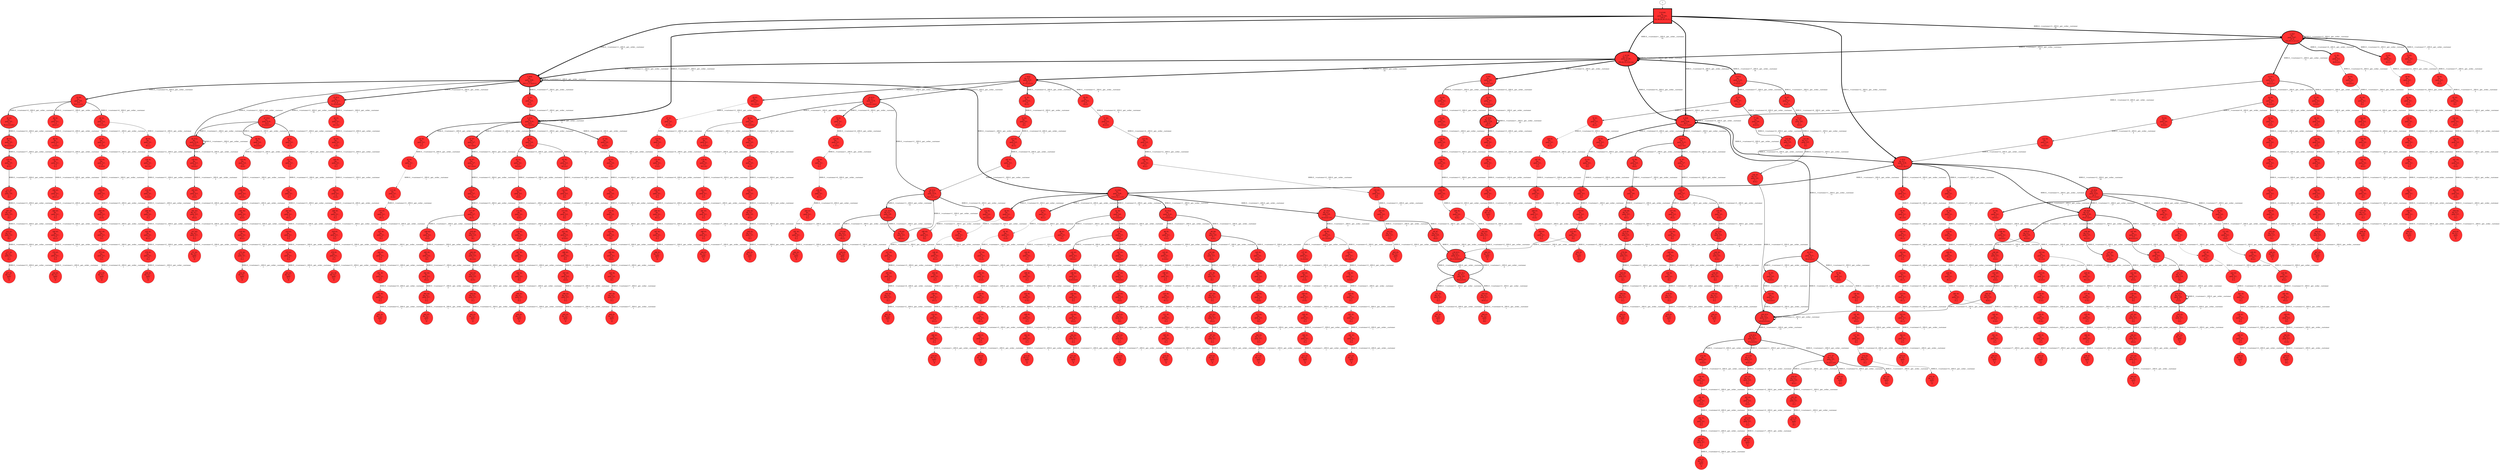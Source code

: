 // produced with flexfringe // 
digraph DFA {
	0 [label="root" shape=box];
		I -> 0;
	0 [ label="0 #164
fin: 
 path: 0:164 , 
164 0
[52,38,28,20,15,11,]" , style=filled, fillcolor="firebrick1", width=1.80926, height=1.80926, penwidth=5.10595];
		0 -> 1 [label="8080.0__>customer>__200.0__get__order__customer
52 " , penwidth=5.10595 ];
		0 -> 2 [label="8080.0__>customer>3__200.0__get__order__customer
38 " , penwidth=5.10595 ];
		0 -> 3 [label="8080.0__>customer>1__200.0__get__order__customer
28 " , penwidth=5.10595 ];
		0 -> 4 [label="8080.0__>customer>4__200.0__get__order__customer
20 " , penwidth=5.10595 ];
		0 -> 5 [label="8080.0__>customer>2__200.0__get__order__customer
15 " , penwidth=5.10595 ];
		0 -> 6 [label="8080.0__>customer>7__200.0__get__order__customer
11 " , penwidth=5.10595 ];
	1 [ label="1 #129
fin: 0:1 , 
 path: 0:128 , 
128 1
[55,22,15,13,9,14,]" , style=filled, fillcolor="firebrick1", width=1.76943, height=1.76943, penwidth=4.86753];
		1 -> 1 [label="8080.0__>customer>__200.0__get__order__customer
55 " , penwidth=4.86753 ];
		1 -> 7 [label="8080.0__>customer>3__200.0__get__order__customer
22 " , penwidth=4.86753 ];
		1 -> 3 [label="8080.0__>customer>1__200.0__get__order__customer
15 " , penwidth=4.86753 ];
		1 -> 4 [label="8080.0__>customer>4__200.0__get__order__customer
13 " , penwidth=4.86753 ];
		1 -> 8 [label="8080.0__>customer>2__200.0__get__order__customer
9 " , penwidth=4.86753 ];
		1 -> 9 [label="8080.0__>customer>7__200.0__get__order__customer
14 " , penwidth=4.86753 ];
	2 [ label="2 #67
fin: 
 path: 0:67 , 
67 0
[22,29,11,2,1,2,]" , style=filled, fillcolor="firebrick1", width=1.6524, height=1.6524, penwidth=4.21951];
		2 -> 1 [label="8080.0__>customer>__200.0__get__order__customer
22 " , penwidth=4.21951 ];
		2 -> 2 [label="8080.0__>customer>3__200.0__get__order__customer
29 " , penwidth=4.21951 ];
		2 -> 10 [label="8080.0__>customer>1__200.0__get__order__customer
11 " , penwidth=4.21951 ];
		2 -> 11 [label="8080.0__>customer>4__200.0__get__order__customer
2 " , penwidth=4.21951 ];
		2 -> 12 [label="8080.0__>customer>2__200.0__get__order__customer
1 " , penwidth=4.21951 ];
		2 -> 13 [label="8080.0__>customer>7__200.0__get__order__customer
2 " , penwidth=4.21951 ];
	3 [ label="3 #64
fin: 
 path: 0:64 , 
64 0
[25,11,17,8,0,3,]" , style=filled, fillcolor="firebrick1", width=1.64372, height=1.64372, penwidth=4.17439];
		3 -> 14 [label="8080.0__>customer>__200.0__get__order__customer
25 " , penwidth=4.17439 ];
		3 -> 15 [label="8080.0__>customer>3__200.0__get__order__customer
11 " , penwidth=4.17439 ];
		3 -> 3 [label="8080.0__>customer>1__200.0__get__order__customer
17 " , penwidth=4.17439 ];
		3 -> 16 [label="8080.0__>customer>4__200.0__get__order__customer
8 " , penwidth=4.17439 ];
		3 -> 17 [label="8080.0__>customer>7__200.0__get__order__customer
3 " , penwidth=4.17439 ];
	4 [ label="4 #48
fin: 
 path: 0:48 , 
48 0
[13,3,11,12,9,]" , style=filled, fillcolor="firebrick1", width=1.58756, height=1.58756, penwidth=3.89182];
		4 -> 18 [label="8080.0__>customer>__200.0__get__order__customer
13 " , penwidth=3.89182 ];
		4 -> 19 [label="8080.0__>customer>3__200.0__get__order__customer
3 " , penwidth=3.89182 ];
		4 -> 20 [label="8080.0__>customer>1__200.0__get__order__customer
11 " , penwidth=3.89182 ];
		4 -> 4 [label="8080.0__>customer>4__200.0__get__order__customer
12 " , penwidth=3.89182 ];
		4 -> 5 [label="8080.0__>customer>2__200.0__get__order__customer
9 " , penwidth=3.89182 ];
	5 [ label="5 #33
fin: 0:1 , 
 path: 0:32 , 
32 1
[3,0,3,1,24,1,]" , style=filled, fillcolor="firebrick1", width=1.50992, height=1.50992, penwidth=3.52636];
		5 -> 14 [label="8080.0__>customer>__200.0__get__order__customer
3 " , penwidth=3.52636 ];
		5 -> 58 [label="8080.0__>customer>1__200.0__get__order__customer
3 " , penwidth=3.52636 ];
		5 -> 21 [label="8080.0__>customer>4__200.0__get__order__customer
1 " , penwidth=3.52636 ];
		5 -> 22 [label="8080.0__>customer>2__200.0__get__order__customer
24 " , penwidth=3.52636 ];
		5 -> 23 [label="8080.0__>customer>7__200.0__get__order__customer
1 " , penwidth=3.52636 ];
	6 [ label="6 #19
fin: 
 path: 0:19 , 
19 0
[1,7,4,2,5,]" , style=filled, fillcolor="firebrick1", width=1.38523, height=1.38523, penwidth=2.99573];
		6 -> 24 [label="8080.0__>customer>__200.0__get__order__customer
1 " , penwidth=2.99573 ];
		6 -> 25 [label="8080.0__>customer>3__200.0__get__order__customer
7 " , penwidth=2.99573 ];
		6 -> 26 [label="8080.0__>customer>1__200.0__get__order__customer
4 " , penwidth=2.99573 ];
		6 -> 27 [label="8080.0__>customer>4__200.0__get__order__customer
2 " , penwidth=2.99573 ];
		6 -> 6 [label="8080.0__>customer>7__200.0__get__order__customer
5 " , penwidth=2.99573 ];
	7 [ label="7 #22
fin: 0:1 , 
 path: 0:21 , 
21 1
[1,15,2,0,3,]" , style=filled, fillcolor="firebrick1", width=1.41961, height=1.41961, penwidth=3.13549];
		7 -> 28 [label="8080.0__>customer>__200.0__get__order__customer
1 " , penwidth=3.13549 ];
		7 -> 29 [label="8080.0__>customer>3__200.0__get__order__customer
15 " , penwidth=3.13549 ];
		7 -> 30 [label="8080.0__>customer>1__200.0__get__order__customer
2 " , penwidth=3.13549 ];
		7 -> 31 [label="8080.0__>customer>2__200.0__get__order__customer
3 " , penwidth=3.13549 ];
	8 [ label="8 #9
fin: 
 path: 0:9 , 
9 0
[2,0,0,7,0,]" , style=filled, fillcolor="firebrick1", width=1.19471, height=1.19471, penwidth=2.30259];
		8 -> 32 [label="8080.0__>customer>__200.0__get__order__customer
2 " , penwidth=2.30259 ];
		8 -> 33 [label="8080.0__>customer>2__200.0__get__order__customer
7 " , penwidth=2.30259 ];
	9 [ label="9 #14
fin: 
 path: 0:14 , 
14 0
[7,0,0,0,7,]" , style=filled, fillcolor="firebrick1", width=1.31051, height=1.31051, penwidth=2.70805];
		9 -> 34 [label="8080.0__>customer>__200.0__get__order__customer
7 " , penwidth=2.70805 ];
		9 -> 35 [label="8080.0__>customer>7__200.0__get__order__customer
7 " , penwidth=2.70805 ];
	10 [ label="10 #11
fin: 
 path: 0:11 , 
11 0
[6,0,2,3,]" , style=filled, fillcolor="firebrick1", width=1.24844, height=1.24844, penwidth=2.48491];
		10 -> 36 [label="8080.0__>customer>__200.0__get__order__customer
6 " , penwidth=2.48491 ];
		10 -> 37 [label="8080.0__>customer>1__200.0__get__order__customer
2 " , penwidth=2.48491 ];
		10 -> 4 [label="8080.0__>customer>4__200.0__get__order__customer
3 " , penwidth=2.48491 ];
	11 [ label="11 #2
fin: 
 path: 0:2 , 
2 0
[0,0,2,0,]" , style=filled, fillcolor="firebrick1", width=0.741276, height=0.741276, penwidth=1.09861];
		11 -> 38 [label="8080.0__>customer>4__200.0__get__order__customer
2 " , penwidth=1.09861 ];
	12 [ label="12 #1
fin: 
 path: 0:1 , 
1 0
[0,1,]" , style=filled, fillcolor="firebrick1", width=0.526589, height=0.526589, penwidth=0.693147];
		12 -> 39 [label="8080.0__>customer>2__200.0__get__order__customer
1 " , penwidth=0.693147 ];
	13 [ label="13 #2
fin: 
 path: 0:2 , 
2 0
[0,2,]" , style=filled, fillcolor="firebrick1", width=0.741276, height=0.741276, penwidth=1.09861];
		13 -> 40 [label="8080.0__>customer>7__200.0__get__order__customer
2 " , penwidth=1.09861 ];
	14 [ label="14 #28
fin: 
 path: 0:28 , 
28 0
[10,6,10,1,1,0,]" , style=filled, fillcolor="firebrick1", width=1.47414, height=1.47414, penwidth=3.3673];
		14 -> 41 [label="8080.0__>customer>__200.0__get__order__customer
10 " , penwidth=3.3673 ];
		14 -> 42 [label="8080.0__>customer>3__200.0__get__order__customer
6 " , penwidth=3.3673 ];
		14 -> 43 [label="8080.0__>customer>1__200.0__get__order__customer
10 " , penwidth=3.3673 ];
		14 -> 44 [label="8080.0__>customer>4__200.0__get__order__customer
1 " , penwidth=3.3673 ];
		14 -> 45 [label="8080.0__>customer>2__200.0__get__order__customer
1 " , penwidth=3.3673 ];
	15 [ label="15 #11
fin: 
 path: 0:11 , 
11 0
[1,10,0,0,0,]" , style=filled, fillcolor="firebrick1", width=1.24844, height=1.24844, penwidth=2.48491];
		15 -> 46 [label="8080.0__>customer>__200.0__get__order__customer
1 " , penwidth=2.48491 ];
		15 -> 47 [label="8080.0__>customer>3__200.0__get__order__customer
10 " , penwidth=2.48491 ];
	16 [ label="16 #8
fin: 
 path: 0:8 , 
8 0
[0,0,1,2,5,]" , style=filled, fillcolor="firebrick1", width=1.16228, height=1.16228, penwidth=2.19722];
		16 -> 48 [label="8080.0__>customer>1__200.0__get__order__customer
1 " , penwidth=2.19722 ];
		16 -> 49 [label="8080.0__>customer>4__200.0__get__order__customer
2 " , penwidth=2.19722 ];
		16 -> 50 [label="8080.0__>customer>2__200.0__get__order__customer
5 " , penwidth=2.19722 ];
	17 [ label="17 #3
fin: 
 path: 0:3 , 
3 0
[0,3,]" , style=filled, fillcolor="firebrick1", width=0.869742, height=0.869742, penwidth=1.38629];
		17 -> 6 [label="8080.0__>customer>7__200.0__get__order__customer
3 " , penwidth=1.38629 ];
	18 [ label="18 #13
fin: 
 path: 0:13 , 
13 0
[0,0,7,6,]" , style=filled, fillcolor="firebrick1", width=1.29172, height=1.29172, penwidth=2.63906];
		18 -> 51 [label="8080.0__>customer>4__200.0__get__order__customer
7 " , penwidth=2.63906 ];
		18 -> 52 [label="8080.0__>customer>7__200.0__get__order__customer
6 " , penwidth=2.63906 ];
	19 [ label="19 #3
fin: 
 path: 0:3 , 
3 0
[3,0,0,]" , style=filled, fillcolor="firebrick1", width=0.869742, height=0.869742, penwidth=1.38629];
		19 -> 53 [label="8080.0__>customer>3__200.0__get__order__customer
3 " , penwidth=1.38629 ];
	20 [ label="20 #11
fin: 
 path: 0:11 , 
11 0
[0,4,5,0,2,]" , style=filled, fillcolor="firebrick1", width=1.24844, height=1.24844, penwidth=2.48491];
		20 -> 160 [label="8080.0__>customer>3__200.0__get__order__customer
4 " , penwidth=2.48491 ];
		20 -> 54 [label="8080.0__>customer>1__200.0__get__order__customer
5 " , penwidth=2.48491 ];
		20 -> 55 [label="8080.0__>customer>2__200.0__get__order__customer
2 " , penwidth=2.48491 ];
	21 [ label="21 #1
fin: 
 path: 0:1 , 
1 0
[0,1,]" , style=filled, fillcolor="firebrick1", width=0.526589, height=0.526589, penwidth=0.693147];
		21 -> 56 [label="8080.0__>customer>4__200.0__get__order__customer
1 " , penwidth=0.693147 ];
	22 [ label="22 #24
fin: 0:2 , 
 path: 0:22 , 
22 2
[2,17,1,0,2,]" , style=filled, fillcolor="firebrick1", width=1.43957, height=1.43957, penwidth=3.21888];
		22 -> 57 [label="8080.0__>customer>__200.0__get__order__customer
2 " , penwidth=3.21888 ];
		22 -> 58 [label="8080.0__>customer>1__200.0__get__order__customer
17 " , penwidth=3.21888 ];
		22 -> 59 [label="8080.0__>customer>4__200.0__get__order__customer
1 " , penwidth=3.21888 ];
		22 -> 60 [label="8080.0__>customer>7__200.0__get__order__customer
2 " , penwidth=3.21888 ];
	23 [ label="23 #1
fin: 
 path: 0:1 , 
1 0
[0,1,]" , style=filled, fillcolor="firebrick1", width=0.526589, height=0.526589, penwidth=0.693147];
		23 -> 61 [label="8080.0__>customer>7__200.0__get__order__customer
1 " , penwidth=0.693147 ];
	24 [ label="24 #1
fin: 
 path: 0:1 , 
1 0
[1,]" , style=filled, fillcolor="firebrick1", width=0.526589, height=0.526589, penwidth=0.693147];
		24 -> 62 [label="8080.0__>customer>4__200.0__get__order__customer
1 " , penwidth=0.693147 ];
	25 [ label="25 #7
fin: 
 path: 0:7 , 
7 0
[0,7,0,0,]" , style=filled, fillcolor="firebrick1", width=1.12475, height=1.12475, penwidth=2.07944];
		25 -> 63 [label="8080.0__>customer>3__200.0__get__order__customer
7 " , penwidth=2.07944 ];
	26 [ label="26 #4
fin: 
 path: 0:4 , 
4 0
[0,2,0,2,]" , style=filled, fillcolor="firebrick1", width=0.959135, height=0.959135, penwidth=1.60944];
		26 -> 64 [label="8080.0__>customer>3__200.0__get__order__customer
2 " , penwidth=1.60944 ];
		26 -> 65 [label="8080.0__>customer>4__200.0__get__order__customer
2 " , penwidth=1.60944 ];
	27 [ label="27 #2
fin: 
 path: 0:2 , 
2 0
[0,2,0,]" , style=filled, fillcolor="firebrick1", width=0.741276, height=0.741276, penwidth=1.09861];
		27 -> 66 [label="8080.0__>customer>4__200.0__get__order__customer
2 " , penwidth=1.09861 ];
	28 [ label="28 #1
fin: 
 path: 0:1 , 
1 0
[0,1,0,0,]" , style=filled, fillcolor="firebrick1", width=0.526589, height=0.526589, penwidth=0.693147];
		28 -> 67 [label="8080.0__>customer>3__200.0__get__order__customer
1 " , penwidth=0.693147 ];
	29 [ label="29 #15
fin: 0:1 , 
 path: 0:14 , 
14 1
[4,0,9,1,0,0,]" , style=filled, fillcolor="firebrick1", width=1.32776, height=1.32776, penwidth=2.77259];
		29 -> 68 [label="8080.0__>customer>__200.0__get__order__customer
4 " , penwidth=2.77259 ];
		29 -> 69 [label="8080.0__>customer>1__200.0__get__order__customer
9 " , penwidth=2.77259 ];
		29 -> 70 [label="8080.0__>customer>4__200.0__get__order__customer
1 " , penwidth=2.77259 ];
	30 [ label="30 #2
fin: 
 path: 0:2 , 
2 0
[0,2,]" , style=filled, fillcolor="firebrick1", width=0.741276, height=0.741276, penwidth=1.09861];
		30 -> 71 [label="8080.0__>customer>4__200.0__get__order__customer
2 " , penwidth=1.09861 ];
	31 [ label="31 #3
fin: 
 path: 0:3 , 
3 0
[0,3,]" , style=filled, fillcolor="firebrick1", width=0.869742, height=0.869742, penwidth=1.38629];
		31 -> 72 [label="8080.0__>customer>2__200.0__get__order__customer
3 " , penwidth=1.38629 ];
	32 [ label="32 #2
fin: 
 path: 0:2 , 
2 0
[0,2,]" , style=filled, fillcolor="firebrick1", width=0.741276, height=0.741276, penwidth=1.09861];
		32 -> 73 [label="8080.0__>customer>3__200.0__get__order__customer
2 " , penwidth=1.09861 ];
	33 [ label="33 #7
fin: 
 path: 0:7 , 
7 0
[7,0,0,0,0,]" , style=filled, fillcolor="firebrick1", width=1.12475, height=1.12475, penwidth=2.07944];
		33 -> 74 [label="8080.0__>customer>__200.0__get__order__customer
7 " , penwidth=2.07944 ];
	34 [ label="34 #7
fin: 
 path: 0:7 , 
7 0
[0,0,7,]" , style=filled, fillcolor="firebrick1", width=1.12475, height=1.12475, penwidth=2.07944];
		34 -> 75 [label="8080.0__>customer>4__200.0__get__order__customer
7 " , penwidth=2.07944 ];
	35 [ label="35 #7
fin: 
 path: 0:7 , 
7 0
[0,1,6,]" , style=filled, fillcolor="firebrick1", width=1.12475, height=1.12475, penwidth=2.07944];
		35 -> 76 [label="8080.0__>customer>1__200.0__get__order__customer
1 " , penwidth=2.07944 ];
		35 -> 77 [label="8080.0__>customer>4__200.0__get__order__customer
6 " , penwidth=2.07944 ];
	36 [ label="36 #6
fin: 
 path: 0:6 , 
6 0
[0,2,4,0,]" , style=filled, fillcolor="firebrick1", width=1.08042, height=1.08042, penwidth=1.94591];
		36 -> 78 [label="8080.0__>customer>1__200.0__get__order__customer
2 " , penwidth=1.94591 ];
		36 -> 79 [label="8080.0__>customer>4__200.0__get__order__customer
4 " , penwidth=1.94591 ];
	37 [ label="37 #2
fin: 
 path: 0:2 , 
2 0
[2,0,0,]" , style=filled, fillcolor="firebrick1", width=0.741276, height=0.741276, penwidth=1.09861];
		37 -> 80 [label="8080.0__>customer>__200.0__get__order__customer
2 " , penwidth=1.09861 ];
	38 [ label="38 #2
fin: 
 path: 0:2 , 
2 0
[2,0,0,0,]" , style=filled, fillcolor="firebrick1", width=0.741276, height=0.741276, penwidth=1.09861];
		38 -> 81 [label="8080.0__>customer>__200.0__get__order__customer
2 " , penwidth=1.09861 ];
	39 [ label="39 #1
fin: 
 path: 0:1 , 
1 0
[1,]" , style=filled, fillcolor="firebrick1", width=0.526589, height=0.526589, penwidth=0.693147];
		39 -> 82 [label="8080.0__>customer>4__200.0__get__order__customer
1 " , penwidth=0.693147 ];
	40 [ label="40 #2
fin: 
 path: 0:2 , 
2 0
[0,2,]" , style=filled, fillcolor="firebrick1", width=0.741276, height=0.741276, penwidth=1.09861];
		40 -> 83 [label="8080.0__>customer>1__200.0__get__order__customer
2 " , penwidth=1.09861 ];
	41 [ label="41 #10
fin: 0:1 , 
 path: 0:9 , 
9 1
[2,0,0,0,7,0,]" , style=filled, fillcolor="firebrick1", width=1.22316, height=1.22316, penwidth=2.3979];
		41 -> 84 [label="8080.0__>customer>__200.0__get__order__customer
2 " , penwidth=2.3979 ];
		41 -> 85 [label="8080.0__>customer>2__200.0__get__order__customer
7 " , penwidth=2.3979 ];
	42 [ label="42 #6
fin: 
 path: 0:6 , 
6 0
[1,5,0,0,0,]" , style=filled, fillcolor="firebrick1", width=1.08042, height=1.08042, penwidth=1.94591];
		42 -> 86 [label="8080.0__>customer>__200.0__get__order__customer
1 " , penwidth=1.94591 ];
		42 -> 87 [label="8080.0__>customer>3__200.0__get__order__customer
5 " , penwidth=1.94591 ];
	43 [ label="43 #10
fin: 
 path: 0:10 , 
10 0
[1,0,9,0,0,0,]" , style=filled, fillcolor="firebrick1", width=1.22316, height=1.22316, penwidth=2.3979];
		43 -> 88 [label="8080.0__>customer>__200.0__get__order__customer
1 " , penwidth=2.3979 ];
		43 -> 89 [label="8080.0__>customer>1__200.0__get__order__customer
9 " , penwidth=2.3979 ];
	44 [ label="44 #1
fin: 
 path: 0:1 , 
1 0
[0,0,0,1,0,]" , style=filled, fillcolor="firebrick1", width=0.526589, height=0.526589, penwidth=0.693147];
		44 -> 90 [label="8080.0__>customer>4__200.0__get__order__customer
1 " , penwidth=0.693147 ];
	45 [ label="45 #1
fin: 
 path: 0:1 , 
1 0
[0,1,]" , style=filled, fillcolor="firebrick1", width=0.526589, height=0.526589, penwidth=0.693147];
		45 -> 91 [label="8080.0__>customer>2__200.0__get__order__customer
1 " , penwidth=0.693147 ];
	46 [ label="46 #1
fin: 
 path: 0:1 , 
1 0
[0,1,0,]" , style=filled, fillcolor="firebrick1", width=0.526589, height=0.526589, penwidth=0.693147];
		46 -> 92 [label="8080.0__>customer>3__200.0__get__order__customer
1 " , penwidth=0.693147 ];
	47 [ label="47 #10
fin: 
 path: 0:10 , 
10 0
[7,2,0,0,1,]" , style=filled, fillcolor="firebrick1", width=1.22316, height=1.22316, penwidth=2.3979];
		47 -> 93 [label="8080.0__>customer>__200.0__get__order__customer
7 " , penwidth=2.3979 ];
		47 -> 94 [label="8080.0__>customer>3__200.0__get__order__customer
2 " , penwidth=2.3979 ];
		47 -> 95 [label="8080.0__>customer>7__200.0__get__order__customer
1 " , penwidth=2.3979 ];
	48 [ label="48 #1
fin: 
 path: 0:1 , 
1 0
[0,0,1,]" , style=filled, fillcolor="firebrick1", width=0.526589, height=0.526589, penwidth=0.693147];
		48 -> 96 [label="8080.0__>customer>2__200.0__get__order__customer
1 " , penwidth=0.693147 ];
	49 [ label="49 #2
fin: 
 path: 0:2 , 
2 0
[0,0,1,0,1,]" , style=filled, fillcolor="firebrick1", width=0.741276, height=0.741276, penwidth=1.09861];
		49 -> 97 [label="8080.0__>customer>1__200.0__get__order__customer
1 " , penwidth=1.09861 ];
		49 -> 98 [label="8080.0__>customer>2__200.0__get__order__customer
1 " , penwidth=1.09861 ];
	50 [ label="50 #5
fin: 
 path: 0:5 , 
5 0
[0,0,0,0,5,0,]" , style=filled, fillcolor="firebrick1", width=1.02667, height=1.02667, penwidth=1.79176];
		50 -> 99 [label="8080.0__>customer>2__200.0__get__order__customer
5 " , penwidth=1.79176 ];
	51 [ label="51 #7
fin: 
 path: 0:7 , 
7 0
[0,0,7,]" , style=filled, fillcolor="firebrick1", width=1.12475, height=1.12475, penwidth=2.07944];
		51 -> 100 [label="8080.0__>customer>4__200.0__get__order__customer
7 " , penwidth=2.07944 ];
	52 [ label="52 #6
fin: 
 path: 0:6 , 
6 0
[0,6,]" , style=filled, fillcolor="firebrick1", width=1.08042, height=1.08042, penwidth=1.94591];
		52 -> 101 [label="8080.0__>customer>7__200.0__get__order__customer
6 " , penwidth=1.94591 ];
	53 [ label="53 #3
fin: 
 path: 0:3 , 
3 0
[3,]" , style=filled, fillcolor="firebrick1", width=0.869742, height=0.869742, penwidth=1.38629];
		53 -> 102 [label="8080.0__>customer>1__200.0__get__order__customer
3 " , penwidth=1.38629 ];
	54 [ label="54 #5
fin: 
 path: 0:5 , 
5 0
[5,0,0,]" , style=filled, fillcolor="firebrick1", width=1.02667, height=1.02667, penwidth=1.79176];
		54 -> 103 [label="8080.0__>customer>3__200.0__get__order__customer
5 " , penwidth=1.79176 ];
	56 [ label="56 #1
fin: 
 path: 0:1 , 
1 0
[0,1,0,]" , style=filled, fillcolor="firebrick1", width=0.526589, height=0.526589, penwidth=0.693147];
		56 -> 105 [label="8080.0__>customer>1__200.0__get__order__customer
1 " , penwidth=0.693147 ];
	57 [ label="57 #2
fin: 
 path: 0:2 , 
2 0
[2,0,0,]" , style=filled, fillcolor="firebrick1", width=0.741276, height=0.741276, penwidth=1.09861];
		57 -> 106 [label="8080.0__>customer>__200.0__get__order__customer
2 " , penwidth=1.09861 ];
	58 [ label="58 #20
fin: 0:2 , 
 path: 0:18 , 
18 2
[5,6,7,0,0,]" , style=filled, fillcolor="firebrick1", width=1.39736, height=1.39736, penwidth=3.04452];
		58 -> 107 [label="8080.0__>customer>__200.0__get__order__customer
5 " , penwidth=3.04452 ];
		58 -> 108 [label="8080.0__>customer>3__200.0__get__order__customer
6 " , penwidth=3.04452 ];
		58 -> 109 [label="8080.0__>customer>1__200.0__get__order__customer
7 " , penwidth=3.04452 ];
	59 [ label="59 #1
fin: 
 path: 0:1 , 
1 0
[0,1,]" , style=filled, fillcolor="firebrick1", width=0.526589, height=0.526589, penwidth=0.693147];
		59 -> 110 [label="8080.0__>customer>4__200.0__get__order__customer
1 " , penwidth=0.693147 ];
	60 [ label="60 #2
fin: 
 path: 0:2 , 
2 0
[0,2,]" , style=filled, fillcolor="firebrick1", width=0.741276, height=0.741276, penwidth=1.09861];
		60 -> 111 [label="8080.0__>customer>7__200.0__get__order__customer
2 " , penwidth=1.09861 ];
	61 [ label="61 #1
fin: 
 path: 0:1 , 
1 0
[1,]" , style=filled, fillcolor="firebrick1", width=0.526589, height=0.526589, penwidth=0.693147];
		61 -> 112 [label="8080.0__>customer>3__200.0__get__order__customer
1 " , penwidth=0.693147 ];
	62 [ label="62 #1
fin: 
 path: 0:1 , 
1 0
[1,]" , style=filled, fillcolor="firebrick1", width=0.526589, height=0.526589, penwidth=0.693147];
		62 -> 113 [label="8080.0__>customer>1__200.0__get__order__customer
1 " , penwidth=0.693147 ];
	63 [ label="63 #7
fin: 
 path: 0:7 , 
7 0
[0,7,0,0,]" , style=filled, fillcolor="firebrick1", width=1.12475, height=1.12475, penwidth=2.07944];
		63 -> 114 [label="8080.0__>customer>3__200.0__get__order__customer
7 " , penwidth=2.07944 ];
	64 [ label="64 #2
fin: 
 path: 0:2 , 
2 0
[0,2,0,]" , style=filled, fillcolor="firebrick1", width=0.741276, height=0.741276, penwidth=1.09861];
		64 -> 115 [label="8080.0__>customer>3__200.0__get__order__customer
2 " , penwidth=1.09861 ];
	65 [ label="65 #2
fin: 
 path: 0:2 , 
2 0
[0,2,0,]" , style=filled, fillcolor="firebrick1", width=0.741276, height=0.741276, penwidth=1.09861];
		65 -> 116 [label="8080.0__>customer>4__200.0__get__order__customer
2 " , penwidth=1.09861 ];
	66 [ label="66 #2
fin: 
 path: 0:2 , 
2 0
[0,2,]" , style=filled, fillcolor="firebrick1", width=0.741276, height=0.741276, penwidth=1.09861];
		66 -> 117 [label="8080.0__>customer>2__200.0__get__order__customer
2 " , penwidth=1.09861 ];
	67 [ label="67 #1
fin: 
 path: 0:1 , 
1 0
[0,1,0,]" , style=filled, fillcolor="firebrick1", width=0.526589, height=0.526589, penwidth=0.693147];
		67 -> 118 [label="8080.0__>customer>1__200.0__get__order__customer
1 " , penwidth=0.693147 ];
	68 [ label="68 #4
fin: 
 path: 0:4 , 
4 0
[1,3,0,0,0,]" , style=filled, fillcolor="firebrick1", width=0.959135, height=0.959135, penwidth=1.60944];
		68 -> 119 [label="8080.0__>customer>__200.0__get__order__customer
1 " , penwidth=1.60944 ];
		68 -> 120 [label="8080.0__>customer>3__200.0__get__order__customer
3 " , penwidth=1.60944 ];
	69 [ label="69 #16
fin: 0:2 , 
 path: 0:14 , 
14 2
[0,0,12,2,0,]" , style=filled, fillcolor="firebrick1", width=1.3437, height=1.3437, penwidth=2.83321];
		69 -> 121 [label="8080.0__>customer>1__200.0__get__order__customer
12 " , penwidth=2.83321 ];
		69 -> 122 [label="8080.0__>customer>4__200.0__get__order__customer
2 " , penwidth=2.83321 ];
	70 [ label="70 #1
fin: 
 path: 0:1 , 
1 0
[0,0,1,]" , style=filled, fillcolor="firebrick1", width=0.526589, height=0.526589, penwidth=0.693147];
		70 -> 123 [label="8080.0__>customer>4__200.0__get__order__customer
1 " , penwidth=0.693147 ];
	71 [ label="71 #2
fin: 
 path: 0:2 , 
2 0
[0,2,0,]" , style=filled, fillcolor="firebrick1", width=0.741276, height=0.741276, penwidth=1.09861];
		71 -> 124 [label="8080.0__>customer>4__200.0__get__order__customer
2 " , penwidth=1.09861 ];
	72 [ label="72 #3
fin: 
 path: 0:3 , 
3 0
[3,]" , style=filled, fillcolor="firebrick1", width=0.869742, height=0.869742, penwidth=1.38629];
		72 -> 125 [label="8080.0__>customer>4__200.0__get__order__customer
3 " , penwidth=1.38629 ];
	73 [ label="73 #2
fin: 
 path: 0:2 , 
2 0
[2,0,0,0,]" , style=filled, fillcolor="firebrick1", width=0.741276, height=0.741276, penwidth=1.09861];
		73 -> 126 [label="8080.0__>customer>__200.0__get__order__customer
2 " , penwidth=1.09861 ];
	74 [ label="74 #30
fin: 0:6 , 
 path: 0:24 , 
24 6
[23,1,]" , style=filled, fillcolor="firebrick1", width=1.4893, height=1.4893, penwidth=3.43399];
		74 -> 74 [label="8080.0__>customer>__200.0__get__order__customer
23 " , penwidth=3.43399 ];
		74 -> 127 [label="8080.0__>customer>3__200.0__get__order__customer
1 " , penwidth=3.43399 ];
	75 [ label="75 #7
fin: 0:1 , 
 path: 0:6 , 
6 1
[6,0,]" , style=filled, fillcolor="firebrick1", width=1.12475, height=1.12475, penwidth=2.07944];
		75 -> 128 [label="8080.0__>customer>1__200.0__get__order__customer
6 " , penwidth=2.07944 ];
	76 [ label="76 #1
fin: 
 path: 0:1 , 
1 0
[0,1,]" , style=filled, fillcolor="firebrick1", width=0.526589, height=0.526589, penwidth=0.693147];
		76 -> 129 [label="8080.0__>customer>4__200.0__get__order__customer
1 " , penwidth=0.693147 ];
	77 [ label="77 #6
fin: 
 path: 0:6 , 
6 0
[0,6,0,]" , style=filled, fillcolor="firebrick1", width=1.08042, height=1.08042, penwidth=1.94591];
		77 -> 130 [label="8080.0__>customer>4__200.0__get__order__customer
6 " , penwidth=1.94591 ];
	78 [ label="78 #2
fin: 
 path: 0:2 , 
2 0
[2,0,]" , style=filled, fillcolor="firebrick1", width=0.741276, height=0.741276, penwidth=1.09861];
		78 -> 131 [label="8080.0__>customer>__200.0__get__order__customer
2 " , penwidth=1.09861 ];
	79 [ label="79 #4
fin: 
 path: 0:4 , 
4 0
[0,4,0,]" , style=filled, fillcolor="firebrick1", width=0.959135, height=0.959135, penwidth=1.60944];
		79 -> 132 [label="8080.0__>customer>4__200.0__get__order__customer
4 " , penwidth=1.60944 ];
	80 [ label="80 #2
fin: 
 path: 0:2 , 
2 0
[0,2,]" , style=filled, fillcolor="firebrick1", width=0.741276, height=0.741276, penwidth=1.09861];
		80 -> 133 [label="8080.0__>customer>1__200.0__get__order__customer
2 " , penwidth=1.09861 ];
	81 [ label="81 #2
fin: 
 path: 0:2 , 
2 0
[2,]" , style=filled, fillcolor="firebrick1", width=0.741276, height=0.741276, penwidth=1.09861];
		81 -> 134 [label="8080.0__>customer>4__200.0__get__order__customer
2 " , penwidth=1.09861 ];
	82 [ label="82 #1
fin: 
 path: 0:1 , 
1 0
[0,1,]" , style=filled, fillcolor="firebrick1", width=0.526589, height=0.526589, penwidth=0.693147];
		82 -> 135 [label="8080.0__>customer>4__200.0__get__order__customer
1 " , penwidth=0.693147 ];
	83 [ label="83 #2
fin: 
 path: 0:2 , 
2 0
[2,]" , style=filled, fillcolor="firebrick1", width=0.741276, height=0.741276, penwidth=1.09861];
		83 -> 136 [label="8080.0__>customer>3__200.0__get__order__customer
2 " , penwidth=1.09861 ];
	85 [ label="85 #7
fin: 0:1 , 
 path: 0:6 , 
6 1
[6,0,]" , style=filled, fillcolor="firebrick1", width=1.12475, height=1.12475, penwidth=2.07944];
		85 -> 139 [label="8080.0__>customer>__200.0__get__order__customer
6 " , penwidth=2.07944 ];
	87 [ label="87 #5
fin: 
 path: 0:5 , 
5 0
[3,0,2,]" , style=filled, fillcolor="firebrick1", width=1.02667, height=1.02667, penwidth=1.79176];
		87 -> 141 [label="8080.0__>customer>__200.0__get__order__customer
3 " , penwidth=1.79176 ];
		87 -> 142 [label="8080.0__>customer>4__200.0__get__order__customer
2 " , penwidth=1.79176 ];
	88 [ label="88 #1
fin: 
 path: 0:1 , 
1 0
[1,0,]" , style=filled, fillcolor="firebrick1", width=0.526589, height=0.526589, penwidth=0.693147];
		88 -> 143 [label="8080.0__>customer>3__200.0__get__order__customer
1 " , penwidth=0.693147 ];
	89 [ label="89 #9
fin: 0:1 , 
 path: 0:8 , 
8 1
[2,6,]" , style=filled, fillcolor="firebrick1", width=1.19471, height=1.19471, penwidth=2.30259];
		89 -> 144 [label="8080.0__>customer>3__200.0__get__order__customer
2 " , penwidth=2.30259 ];
		89 -> 145 [label="8080.0__>customer>7__200.0__get__order__customer
6 " , penwidth=2.30259 ];
	90 [ label="90 #1
fin: 
 path: 0:1 , 
1 0
[0,0,1,]" , style=filled, fillcolor="firebrick1", width=0.526589, height=0.526589, penwidth=0.693147];
		90 -> 146 [label="8080.0__>customer>2__200.0__get__order__customer
1 " , penwidth=0.693147 ];
	91 [ label="91 #1
fin: 
 path: 0:1 , 
1 0
[1,0,]" , style=filled, fillcolor="firebrick1", width=0.526589, height=0.526589, penwidth=0.693147];
		91 -> 147 [label="8080.0__>customer>__200.0__get__order__customer
1 " , penwidth=0.693147 ];
	92 [ label="92 #1
fin: 
 path: 0:1 , 
1 0
[1,0,]" , style=filled, fillcolor="firebrick1", width=0.526589, height=0.526589, penwidth=0.693147];
		92 -> 148 [label="8080.0__>customer>3__200.0__get__order__customer
1 " , penwidth=0.693147 ];
	93 [ label="93 #14
fin: 
 path: 0:14 , 
14 0
[7,0,4,3,0,0,]" , style=filled, fillcolor="firebrick1", width=1.31051, height=1.31051, penwidth=2.70805];
		93 -> 93 [label="8080.0__>customer>__200.0__get__order__customer
7 " , penwidth=2.70805 ];
		93 -> 3 [label="8080.0__>customer>1__200.0__get__order__customer
4 " , penwidth=2.70805 ];
		93 -> 149 [label="8080.0__>customer>4__200.0__get__order__customer
3 " , penwidth=2.70805 ];
	94 [ label="94 #2
fin: 
 path: 0:2 , 
2 0
[0,2,0,0,]" , style=filled, fillcolor="firebrick1", width=0.741276, height=0.741276, penwidth=1.09861];
		94 -> 150 [label="8080.0__>customer>3__200.0__get__order__customer
2 " , penwidth=1.09861 ];
	95 [ label="95 #1
fin: 
 path: 0:1 , 
1 0
[0,1,]" , style=filled, fillcolor="firebrick1", width=0.526589, height=0.526589, penwidth=0.693147];
		95 -> 151 [label="8080.0__>customer>7__200.0__get__order__customer
1 " , penwidth=0.693147 ];
	96 [ label="96 #1
fin: 
 path: 0:1 , 
1 0
[1,0,0,]" , style=filled, fillcolor="firebrick1", width=0.526589, height=0.526589, penwidth=0.693147];
		96 -> 152 [label="8080.0__>customer>3__200.0__get__order__customer
1 " , penwidth=0.693147 ];
	97 [ label="97 #1
fin: 
 path: 0:1 , 
1 0
[0,1,0,]" , style=filled, fillcolor="firebrick1", width=0.526589, height=0.526589, penwidth=0.693147];
		97 -> 153 [label="8080.0__>customer>3__200.0__get__order__customer
1 " , penwidth=0.693147 ];
	98 [ label="98 #1
fin: 
 path: 0:1 , 
1 0
[0,1,]" , style=filled, fillcolor="firebrick1", width=0.526589, height=0.526589, penwidth=0.693147];
		98 -> 154 [label="8080.0__>customer>2__200.0__get__order__customer
1 " , penwidth=0.693147 ];
	99 [ label="99 #5
fin: 
 path: 0:5 , 
5 0
[0,0,0,0,5,]" , style=filled, fillcolor="firebrick1", width=1.02667, height=1.02667, penwidth=1.79176];
		99 -> 155 [label="8080.0__>customer>7__200.0__get__order__customer
5 " , penwidth=1.79176 ];
	100 [ label="100 #7
fin: 
 path: 0:7 , 
7 0
[5,2,]" , style=filled, fillcolor="firebrick1", width=1.12475, height=1.12475, penwidth=2.07944];
		100 -> 156 [label="8080.0__>customer>3__200.0__get__order__customer
5 " , penwidth=2.07944 ];
		100 -> 157 [label="8080.0__>customer>1__200.0__get__order__customer
2 " , penwidth=2.07944 ];
	101 [ label="101 #6
fin: 
 path: 0:6 , 
6 0
[6,]" , style=filled, fillcolor="firebrick1", width=1.08042, height=1.08042, penwidth=1.94591];
		101 -> 158 [label="8080.0__>customer>1__200.0__get__order__customer
6 " , penwidth=1.94591 ];
	102 [ label="102 #3
fin: 
 path: 0:3 , 
3 0
[3,]" , style=filled, fillcolor="firebrick1", width=0.869742, height=0.869742, penwidth=1.38629];
		102 -> 159 [label="8080.0__>customer>__200.0__get__order__customer
3 " , penwidth=1.38629 ];
	103 [ label="103 #5
fin: 
 path: 0:5 , 
5 0
[0,5,0,0,]" , style=filled, fillcolor="firebrick1", width=1.02667, height=1.02667, penwidth=1.79176];
		103 -> 160 [label="8080.0__>customer>3__200.0__get__order__customer
5 " , penwidth=1.79176 ];
	84 [ label="84 #2
fin: 
 path: 0:2 , 
2 0
[1,1,0,0,0,]" , style=filled, fillcolor="firebrick1", width=0.741276, height=0.741276, penwidth=1.09861];
		84 -> 137 [label="8080.0__>customer>__200.0__get__order__customer
1 " , penwidth=1.09861 ];
		84 -> 138 [label="8080.0__>customer>3__200.0__get__order__customer
1 " , penwidth=1.09861 ];
	86 [ label="86 #1
fin: 
 path: 0:1 , 
1 0
[1,]" , style=filled, fillcolor="firebrick1", width=0.526589, height=0.526589, penwidth=0.693147];
		86 -> 140 [label="8080.0__>customer>3__200.0__get__order__customer
1 " , penwidth=0.693147 ];
	105 [ label="105 #1
fin: 
 path: 0:1 , 
1 0
[0,1,]" , style=filled, fillcolor="firebrick1", width=0.526589, height=0.526589, penwidth=0.693147];
		105 -> 162 [label="8080.0__>customer>1__200.0__get__order__customer
1 " , penwidth=0.693147 ];
	106 [ label="106 #2
fin: 
 path: 0:2 , 
2 0
[2,0,0,]" , style=filled, fillcolor="firebrick1", width=0.741276, height=0.741276, penwidth=1.09861];
		106 -> 163 [label="8080.0__>customer>__200.0__get__order__customer
2 " , penwidth=1.09861 ];
	107 [ label="107 #5
fin: 
 path: 0:5 , 
5 0
[0,0,0,0,5,]" , style=filled, fillcolor="firebrick1", width=1.02667, height=1.02667, penwidth=1.79176];
		107 -> 164 [label="8080.0__>customer>2__200.0__get__order__customer
5 " , penwidth=1.79176 ];
	108 [ label="108 #6
fin: 0:1 , 
 path: 0:5 , 
5 1
[0,5,0,]" , style=filled, fillcolor="firebrick1", width=1.08042, height=1.08042, penwidth=1.94591];
		108 -> 165 [label="8080.0__>customer>3__200.0__get__order__customer
5 " , penwidth=1.94591 ];
	109 [ label="109 #7
fin: 0:1 , 
 path: 0:6 , 
6 1
[0,0,6,]" , style=filled, fillcolor="firebrick1", width=1.12475, height=1.12475, penwidth=2.07944];
		109 -> 166 [label="8080.0__>customer>1__200.0__get__order__customer
6 " , penwidth=2.07944 ];
	110 [ label="110 #1
fin: 
 path: 0:1 , 
1 0
[1,]" , style=filled, fillcolor="firebrick1", width=0.526589, height=0.526589, penwidth=0.693147];
		110 -> 167 [label="8080.0__>customer>1__200.0__get__order__customer
1 " , penwidth=0.693147 ];
	111 [ label="111 #2
fin: 
 path: 0:2 , 
2 0
[2,0,]" , style=filled, fillcolor="firebrick1", width=0.741276, height=0.741276, penwidth=1.09861];
		111 -> 168 [label="8080.0__>customer>3__200.0__get__order__customer
2 " , penwidth=1.09861 ];
	112 [ label="112 #1
fin: 
 path: 0:1 , 
1 0
[0,1,]" , style=filled, fillcolor="firebrick1", width=0.526589, height=0.526589, penwidth=0.693147];
		112 -> 169 [label="8080.0__>customer>3__200.0__get__order__customer
1 " , penwidth=0.693147 ];
	113 [ label="113 #1
fin: 
 path: 0:1 , 
1 0
[1,0,]" , style=filled, fillcolor="firebrick1", width=0.526589, height=0.526589, penwidth=0.693147];
		113 -> 170 [label="8080.0__>customer>3__200.0__get__order__customer
1 " , penwidth=0.693147 ];
	114 [ label="114 #7
fin: 
 path: 0:7 , 
7 0
[0,7,0,0,]" , style=filled, fillcolor="firebrick1", width=1.12475, height=1.12475, penwidth=2.07944];
		114 -> 171 [label="8080.0__>customer>3__200.0__get__order__customer
7 " , penwidth=2.07944 ];
	115 [ label="115 #2
fin: 
 path: 0:2 , 
2 0
[2,0,]" , style=filled, fillcolor="firebrick1", width=0.741276, height=0.741276, penwidth=1.09861];
		115 -> 172 [label="8080.0__>customer>__200.0__get__order__customer
2 " , penwidth=1.09861 ];
	116 [ label="116 #2
fin: 
 path: 0:2 , 
2 0
[2,]" , style=filled, fillcolor="firebrick1", width=0.741276, height=0.741276, penwidth=1.09861];
		116 -> 173 [label="8080.0__>customer>1__200.0__get__order__customer
2 " , penwidth=1.09861 ];
	117 [ label="117 #2
fin: 
 path: 0:2 , 
2 0
[0,2,]" , style=filled, fillcolor="firebrick1", width=0.741276, height=0.741276, penwidth=1.09861];
		117 -> 174 [label="8080.0__>customer>2__200.0__get__order__customer
2 " , penwidth=1.09861 ];
	118 [ label="118 #1
fin: 
 path: 0:1 , 
1 0
[1,]" , style=filled, fillcolor="firebrick1", width=0.526589, height=0.526589, penwidth=0.693147];
		118 -> 175 [label="8080.0__>customer>4__200.0__get__order__customer
1 " , penwidth=0.693147 ];
	119 [ label="119 #1
fin: 
 path: 0:1 , 
1 0
[1,0,0,0,]" , style=filled, fillcolor="firebrick1", width=0.526589, height=0.526589, penwidth=0.693147];
		119 -> 176 [label="8080.0__>customer>__200.0__get__order__customer
1 " , penwidth=0.693147 ];
	120 [ label="120 #3
fin: 
 path: 0:3 , 
3 0
[0,0,3,]" , style=filled, fillcolor="firebrick1", width=0.869742, height=0.869742, penwidth=1.38629];
		120 -> 177 [label="8080.0__>customer>2__200.0__get__order__customer
3 " , penwidth=1.38629 ];
	121 [ label="121 #12
fin: 0:3 , 
 path: 0:9 , 
9 3
[5,4,0,0,0,]" , style=filled, fillcolor="firebrick1", width=1.27115, height=1.27115, penwidth=2.56495];
		121 -> 178 [label="8080.0__>customer>__200.0__get__order__customer
5 " , penwidth=2.56495 ];
		121 -> 179 [label="8080.0__>customer>3__200.0__get__order__customer
4 " , penwidth=2.56495 ];
	122 [ label="122 #2
fin: 
 path: 0:2 , 
2 0
[0,2,0,0,]" , style=filled, fillcolor="firebrick1", width=0.741276, height=0.741276, penwidth=1.09861];
		122 -> 180 [label="8080.0__>customer>1__200.0__get__order__customer
2 " , penwidth=1.09861 ];
	123 [ label="123 #1
fin: 
 path: 0:1 , 
1 0
[1,0,0,]" , style=filled, fillcolor="firebrick1", width=0.526589, height=0.526589, penwidth=0.693147];
		123 -> 181 [label="8080.0__>customer>__200.0__get__order__customer
1 " , penwidth=0.693147 ];
	124 [ label="124 #2
fin: 
 path: 0:2 , 
2 0
[0,2,]" , style=filled, fillcolor="firebrick1", width=0.741276, height=0.741276, penwidth=1.09861];
		124 -> 182 [label="8080.0__>customer>2__200.0__get__order__customer
2 " , penwidth=1.09861 ];
	125 [ label="125 #3
fin: 
 path: 0:3 , 
3 0
[0,3,]" , style=filled, fillcolor="firebrick1", width=0.869742, height=0.869742, penwidth=1.38629];
		125 -> 183 [label="8080.0__>customer>4__200.0__get__order__customer
3 " , penwidth=1.38629 ];
	126 [ label="126 #2
fin: 
 path: 0:2 , 
2 0
[2,]" , style=filled, fillcolor="firebrick1", width=0.741276, height=0.741276, penwidth=1.09861];
		126 -> 184 [label="8080.0__>customer>3__200.0__get__order__customer
2 " , penwidth=1.09861 ];
	128 [ label="128 #6
fin: 0:1 , 
 path: 0:5 , 
5 1
[5,]" , style=filled, fillcolor="firebrick1", width=1.08042, height=1.08042, penwidth=1.94591];
		128 -> 186 [label="8080.0__>customer>3__200.0__get__order__customer
5 " , penwidth=1.94591 ];
	129 [ label="129 #1
fin: 
 path: 0:1 , 
1 0
[0,1,]" , style=filled, fillcolor="firebrick1", width=0.526589, height=0.526589, penwidth=0.693147];
		129 -> 187 [label="8080.0__>customer>4__200.0__get__order__customer
1 " , penwidth=0.693147 ];
	130 [ label="130 #6
fin: 0:1 , 
 path: 0:5 , 
5 1
[0,0,5,]" , style=filled, fillcolor="firebrick1", width=1.08042, height=1.08042, penwidth=1.94591];
		130 -> 5 [label="8080.0__>customer>2__200.0__get__order__customer
5 " , penwidth=1.94591 ];
	131 [ label="131 #2
fin: 
 path: 0:2 , 
2 0
[2,]" , style=filled, fillcolor="firebrick1", width=0.741276, height=0.741276, penwidth=1.09861];
		131 -> 188 [label="8080.0__>customer>3__200.0__get__order__customer
2 " , penwidth=1.09861 ];
	132 [ label="132 #4
fin: 
 path: 0:4 , 
4 0
[0,0,0,4,]" , style=filled, fillcolor="firebrick1", width=0.959135, height=0.959135, penwidth=1.60944];
		132 -> 5 [label="8080.0__>customer>2__200.0__get__order__customer
4 " , penwidth=1.60944 ];
	133 [ label="133 #2
fin: 
 path: 0:2 , 
2 0
[0,2,]" , style=filled, fillcolor="firebrick1", width=0.741276, height=0.741276, penwidth=1.09861];
		133 -> 189 [label="8080.0__>customer>1__200.0__get__order__customer
2 " , penwidth=1.09861 ];
	55 [ label="55 #2
fin: 
 path: 0:2 , 
2 0
[2,0,]" , style=filled, fillcolor="firebrick1", width=0.741276, height=0.741276, penwidth=1.09861];
		55 -> 104 [label="8080.0__>customer>3__200.0__get__order__customer
2 " , penwidth=1.09861 ];
	134 [ label="134 #2
fin: 
 path: 0:2 , 
2 0
[0,2,]" , style=filled, fillcolor="firebrick1", width=0.741276, height=0.741276, penwidth=1.09861];
		134 -> 190 [label="8080.0__>customer>4__200.0__get__order__customer
2 " , penwidth=1.09861 ];
	135 [ label="135 #1
fin: 
 path: 0:1 , 
1 0
[1,]" , style=filled, fillcolor="firebrick1", width=0.526589, height=0.526589, penwidth=0.693147];
		135 -> 191 [label="8080.0__>customer>1__200.0__get__order__customer
1 " , penwidth=0.693147 ];
	136 [ label="136 #2
fin: 
 path: 0:2 , 
2 0
[0,2,]" , style=filled, fillcolor="firebrick1", width=0.741276, height=0.741276, penwidth=1.09861];
		136 -> 192 [label="8080.0__>customer>3__200.0__get__order__customer
2 " , penwidth=1.09861 ];
	139 [ label="139 #13
fin: 0:2 , 
 path: 0:11 , 
11 2
[0,11,0,0,0,0,]" , style=filled, fillcolor="firebrick1", width=1.29172, height=1.29172, penwidth=2.63906];
		139 -> 195 [label="8080.0__>customer>3__200.0__get__order__customer
11 " , penwidth=2.63906 ];
	141 [ label="141 #3
fin: 
 path: 0:3 , 
3 0
[3,0,0,0,]" , style=filled, fillcolor="firebrick1", width=0.869742, height=0.869742, penwidth=1.38629];
		141 -> 197 [label="8080.0__>customer>__200.0__get__order__customer
3 " , penwidth=1.38629 ];
	142 [ label="142 #2
fin: 
 path: 0:2 , 
2 0
[0,0,2,]" , style=filled, fillcolor="firebrick1", width=0.741276, height=0.741276, penwidth=1.09861];
		142 -> 198 [label="8080.0__>customer>4__200.0__get__order__customer
2 " , penwidth=1.09861 ];
	143 [ label="143 #1
fin: 
 path: 0:1 , 
1 0
[1,0,0,]" , style=filled, fillcolor="firebrick1", width=0.526589, height=0.526589, penwidth=0.693147];
		143 -> 199 [label="8080.0__>customer>3__200.0__get__order__customer
1 " , penwidth=0.693147 ];
	144 [ label="144 #2
fin: 
 path: 0:2 , 
2 0
[0,2,0,]" , style=filled, fillcolor="firebrick1", width=0.741276, height=0.741276, penwidth=1.09861];
		144 -> 200 [label="8080.0__>customer>3__200.0__get__order__customer
2 " , penwidth=1.09861 ];
	145 [ label="145 #6
fin: 0:1 , 
 path: 0:5 , 
5 1
[0,5,]" , style=filled, fillcolor="firebrick1", width=1.08042, height=1.08042, penwidth=1.94591];
		145 -> 201 [label="8080.0__>customer>7__200.0__get__order__customer
5 " , penwidth=1.94591 ];
	146 [ label="146 #1
fin: 
 path: 0:1 , 
1 0
[0,1,]" , style=filled, fillcolor="firebrick1", width=0.526589, height=0.526589, penwidth=0.693147];
		146 -> 202 [label="8080.0__>customer>2__200.0__get__order__customer
1 " , penwidth=0.693147 ];
	147 [ label="147 #1
fin: 
 path: 0:1 , 
1 0
[1,0,]" , style=filled, fillcolor="firebrick1", width=0.526589, height=0.526589, penwidth=0.693147];
		147 -> 203 [label="8080.0__>customer>__200.0__get__order__customer
1 " , penwidth=0.693147 ];
	148 [ label="148 #1
fin: 
 path: 0:1 , 
1 0
[1,]" , style=filled, fillcolor="firebrick1", width=0.526589, height=0.526589, penwidth=0.693147];
		148 -> 204 [label="8080.0__>customer>1__200.0__get__order__customer
1 " , penwidth=0.693147 ];
	150 [ label="150 #2
fin: 
 path: 0:2 , 
2 0
[2,0,]" , style=filled, fillcolor="firebrick1", width=0.741276, height=0.741276, penwidth=1.09861];
		150 -> 206 [label="8080.0__>customer>__200.0__get__order__customer
2 " , penwidth=1.09861 ];
	151 [ label="151 #1
fin: 
 path: 0:1 , 
1 0
[1,]" , style=filled, fillcolor="firebrick1", width=0.526589, height=0.526589, penwidth=0.693147];
		151 -> 207 [label="8080.0__>customer>1__200.0__get__order__customer
1 " , penwidth=0.693147 ];
	152 [ label="152 #1
fin: 
 path: 0:1 , 
1 0
[1,]" , style=filled, fillcolor="firebrick1", width=0.526589, height=0.526589, penwidth=0.693147];
		152 -> 208 [label="8080.0__>customer>4__200.0__get__order__customer
1 " , penwidth=0.693147 ];
	153 [ label="153 #1
fin: 
 path: 0:1 , 
1 0
[1,0,0,]" , style=filled, fillcolor="firebrick1", width=0.526589, height=0.526589, penwidth=0.693147];
		153 -> 209 [label="8080.0__>customer>__200.0__get__order__customer
1 " , penwidth=0.693147 ];
	154 [ label="154 #1
fin: 
 path: 0:1 , 
1 0
[0,1,0,]" , style=filled, fillcolor="firebrick1", width=0.526589, height=0.526589, penwidth=0.693147];
		154 -> 210 [label="8080.0__>customer>1__200.0__get__order__customer
1 " , penwidth=0.693147 ];
	155 [ label="155 #5
fin: 
 path: 0:5 , 
5 0
[0,5,]" , style=filled, fillcolor="firebrick1", width=1.02667, height=1.02667, penwidth=1.79176];
		155 -> 211 [label="8080.0__>customer>7__200.0__get__order__customer
5 " , penwidth=1.79176 ];
	156 [ label="156 #5
fin: 
 path: 0:5 , 
5 0
[5,0,]" , style=filled, fillcolor="firebrick1", width=1.02667, height=1.02667, penwidth=1.79176];
		156 -> 212 [label="8080.0__>customer>3__200.0__get__order__customer
5 " , penwidth=1.79176 ];
	157 [ label="157 #2
fin: 
 path: 0:2 , 
2 0
[0,2,]" , style=filled, fillcolor="firebrick1", width=0.741276, height=0.741276, penwidth=1.09861];
		157 -> 213 [label="8080.0__>customer>1__200.0__get__order__customer
2 " , penwidth=1.09861 ];
	158 [ label="158 #6
fin: 0:1 , 
 path: 0:5 , 
5 1
[0,5,]" , style=filled, fillcolor="firebrick1", width=1.08042, height=1.08042, penwidth=1.94591];
		158 -> 214 [label="8080.0__>customer>4__200.0__get__order__customer
5 " , penwidth=1.94591 ];
	159 [ label="159 #3
fin: 
 path: 0:3 , 
3 0
[0,3,]" , style=filled, fillcolor="firebrick1", width=0.869742, height=0.869742, penwidth=1.38629];
		159 -> 215 [label="8080.0__>customer>1__200.0__get__order__customer
3 " , penwidth=1.38629 ];
	272 [ label="272 #2
fin: 
 path: 0:2 , 
2 0
[2,0,0,]" , style=filled, fillcolor="firebrick1", width=0.741276, height=0.741276, penwidth=1.09861];
		272 -> 330 [label="8080.0__>customer>3__200.0__get__order__customer
2 " , penwidth=1.09861 ];
	160 [ label="160 #23
fin: 0:2 , 
 path: 0:21 , 
21 2
[15,6,0,0,0,0,]" , style=filled, fillcolor="firebrick1", width=1.42985, height=1.42985, penwidth=3.17805];
		160 -> 216 [label="8080.0__>customer>__200.0__get__order__customer
15 " , penwidth=3.17805 ];
		160 -> 160 [label="8080.0__>customer>3__200.0__get__order__customer
6 " , penwidth=3.17805 ];
	137 [ label="137 #1
fin: 
 path: 0:1 , 
1 0
[1,0,0,0,]" , style=filled, fillcolor="firebrick1", width=0.526589, height=0.526589, penwidth=0.693147];
		137 -> 193 [label="8080.0__>customer>__200.0__get__order__customer
1 " , penwidth=0.693147 ];
	138 [ label="138 #1
fin: 
 path: 0:1 , 
1 0
[0,1,0,0,0,]" , style=filled, fillcolor="firebrick1", width=0.526589, height=0.526589, penwidth=0.693147];
		138 -> 194 [label="8080.0__>customer>3__200.0__get__order__customer
1 " , penwidth=0.693147 ];
	140 [ label="140 #1
fin: 
 path: 0:1 , 
1 0
[1,]" , style=filled, fillcolor="firebrick1", width=0.526589, height=0.526589, penwidth=0.693147];
		140 -> 196 [label="8080.0__>customer>1__200.0__get__order__customer
1 " , penwidth=0.693147 ];
	162 [ label="162 #1
fin: 
 path: 0:1 , 
1 0
[1,]" , style=filled, fillcolor="firebrick1", width=0.526589, height=0.526589, penwidth=0.693147];
		162 -> 218 [label="8080.0__>customer>3__200.0__get__order__customer
1 " , penwidth=0.693147 ];
	163 [ label="163 #2
fin: 
 path: 0:2 , 
2 0
[1,1,0,]" , style=filled, fillcolor="firebrick1", width=0.741276, height=0.741276, penwidth=1.09861];
		163 -> 219 [label="8080.0__>customer>__200.0__get__order__customer
1 " , penwidth=1.09861 ];
		163 -> 220 [label="8080.0__>customer>3__200.0__get__order__customer
1 " , penwidth=1.09861 ];
	164 [ label="164 #5
fin: 
 path: 0:5 , 
5 0
[0,5,]" , style=filled, fillcolor="firebrick1", width=1.02667, height=1.02667, penwidth=1.79176];
		164 -> 221 [label="8080.0__>customer>2__200.0__get__order__customer
5 " , penwidth=1.79176 ];
	165 [ label="165 #5
fin: 0:1 , 
 path: 0:4 , 
4 1
[0,0,4,]" , style=filled, fillcolor="firebrick1", width=1.02667, height=1.02667, penwidth=1.79176];
		165 -> 222 [label="8080.0__>customer>7__200.0__get__order__customer
4 " , penwidth=1.79176 ];
	166 [ label="166 #6
fin: 0:1 , 
 path: 0:5 , 
5 1
[5,0,]" , style=filled, fillcolor="firebrick1", width=1.08042, height=1.08042, penwidth=1.94591];
		166 -> 223 [label="8080.0__>customer>__200.0__get__order__customer
5 " , penwidth=1.94591 ];
	167 [ label="167 #1
fin: 
 path: 0:1 , 
1 0
[0,1,]" , style=filled, fillcolor="firebrick1", width=0.526589, height=0.526589, penwidth=0.693147];
		167 -> 224 [label="8080.0__>customer>1__200.0__get__order__customer
1 " , penwidth=0.693147 ];
	168 [ label="168 #2
fin: 
 path: 0:2 , 
2 0
[0,2,]" , style=filled, fillcolor="firebrick1", width=0.741276, height=0.741276, penwidth=1.09861];
		168 -> 225 [label="8080.0__>customer>3__200.0__get__order__customer
2 " , penwidth=1.09861 ];
	169 [ label="169 #1
fin: 
 path: 0:1 , 
1 0
[0,1,]" , style=filled, fillcolor="firebrick1", width=0.526589, height=0.526589, penwidth=0.693147];
		169 -> 226 [label="8080.0__>customer>3__200.0__get__order__customer
1 " , penwidth=0.693147 ];
	170 [ label="170 #1
fin: 
 path: 0:1 , 
1 0
[0,1,]" , style=filled, fillcolor="firebrick1", width=0.526589, height=0.526589, penwidth=0.693147];
		170 -> 227 [label="8080.0__>customer>3__200.0__get__order__customer
1 " , penwidth=0.693147 ];
	171 [ label="171 #7
fin: 
 path: 0:7 , 
7 0
[2,5,]" , style=filled, fillcolor="firebrick1", width=1.12475, height=1.12475, penwidth=2.07944];
		171 -> 228 [label="8080.0__>customer>__200.0__get__order__customer
2 " , penwidth=2.07944 ];
		171 -> 229 [label="8080.0__>customer>1__200.0__get__order__customer
5 " , penwidth=2.07944 ];
	172 [ label="172 #2
fin: 
 path: 0:2 , 
2 0
[2,0,]" , style=filled, fillcolor="firebrick1", width=0.741276, height=0.741276, penwidth=1.09861];
		172 -> 230 [label="8080.0__>customer>__200.0__get__order__customer
2 " , penwidth=1.09861 ];
	173 [ label="173 #2
fin: 
 path: 0:2 , 
2 0
[2,]" , style=filled, fillcolor="firebrick1", width=0.741276, height=0.741276, penwidth=1.09861];
		173 -> 231 [label="8080.0__>customer>3__200.0__get__order__customer
2 " , penwidth=1.09861 ];
	174 [ label="174 #2
fin: 
 path: 0:2 , 
2 0
[2,]" , style=filled, fillcolor="firebrick1", width=0.741276, height=0.741276, penwidth=1.09861];
		174 -> 232 [label="8080.0__>customer>1__200.0__get__order__customer
2 " , penwidth=1.09861 ];
	175 [ label="175 #1
fin: 
 path: 0:1 , 
1 0
[1,0,]" , style=filled, fillcolor="firebrick1", width=0.526589, height=0.526589, penwidth=0.693147];
		175 -> 233 [label="8080.0__>customer>4__200.0__get__order__customer
1 " , penwidth=0.693147 ];
	176 [ label="176 #1
fin: 
 path: 0:1 , 
1 0
[0,1,0,]" , style=filled, fillcolor="firebrick1", width=0.526589, height=0.526589, penwidth=0.693147];
		176 -> 234 [label="8080.0__>customer>4__200.0__get__order__customer
1 " , penwidth=0.693147 ];
	177 [ label="177 #3
fin: 
 path: 0:3 , 
3 0
[0,3,]" , style=filled, fillcolor="firebrick1", width=0.869742, height=0.869742, penwidth=1.38629];
		177 -> 235 [label="8080.0__>customer>2__200.0__get__order__customer
3 " , penwidth=1.38629 ];
	178 [ label="178 #5
fin: 0:1 , 
 path: 0:4 , 
4 1
[0,0,4,]" , style=filled, fillcolor="firebrick1", width=1.02667, height=1.02667, penwidth=1.79176];
		178 -> 69 [label="8080.0__>customer>1__200.0__get__order__customer
4 " , penwidth=1.79176 ];
	180 [ label="180 #2
fin: 
 path: 0:2 , 
2 0
[2,]" , style=filled, fillcolor="firebrick1", width=0.741276, height=0.741276, penwidth=1.09861];
		180 -> 237 [label="8080.0__>customer>2__200.0__get__order__customer
2 " , penwidth=1.09861 ];
	181 [ label="181 #1
fin: 
 path: 0:1 , 
1 0
[1,]" , style=filled, fillcolor="firebrick1", width=0.526589, height=0.526589, penwidth=0.693147];
		181 -> 238 [label="8080.0__>customer>4__200.0__get__order__customer
1 " , penwidth=0.693147 ];
	182 [ label="182 #2
fin: 
 path: 0:2 , 
2 0
[0,2,]" , style=filled, fillcolor="firebrick1", width=0.741276, height=0.741276, penwidth=1.09861];
		182 -> 239 [label="8080.0__>customer>2__200.0__get__order__customer
2 " , penwidth=1.09861 ];
	183 [ label="183 #3
fin: 
 path: 0:3 , 
3 0
[3,]" , style=filled, fillcolor="firebrick1", width=0.869742, height=0.869742, penwidth=1.38629];
		183 -> 69 [label="8080.0__>customer>1__200.0__get__order__customer
3 " , penwidth=1.38629 ];
	184 [ label="184 #2
fin: 
 path: 0:2 , 
2 0
[2,]" , style=filled, fillcolor="firebrick1", width=0.741276, height=0.741276, penwidth=1.09861];
		184 -> 240 [label="8080.0__>customer>1__200.0__get__order__customer
2 " , penwidth=1.09861 ];
	186 [ label="186 #5
fin: 0:1 , 
 path: 0:4 , 
4 1
[0,4,]" , style=filled, fillcolor="firebrick1", width=1.02667, height=1.02667, penwidth=1.79176];
		186 -> 160 [label="8080.0__>customer>3__200.0__get__order__customer
4 " , penwidth=1.79176 ];
	187 [ label="187 #1
fin: 
 path: 0:1 , 
1 0
[1,]" , style=filled, fillcolor="firebrick1", width=0.526589, height=0.526589, penwidth=0.693147];
		187 -> 242 [label="8080.0__>customer>1__200.0__get__order__customer
1 " , penwidth=0.693147 ];
	188 [ label="188 #2
fin: 
 path: 0:2 , 
2 0
[2,0,]" , style=filled, fillcolor="firebrick1", width=0.741276, height=0.741276, penwidth=1.09861];
		188 -> 243 [label="8080.0__>customer>3__200.0__get__order__customer
2 " , penwidth=1.09861 ];
	189 [ label="189 #2
fin: 
 path: 0:2 , 
2 0
[2,]" , style=filled, fillcolor="firebrick1", width=0.741276, height=0.741276, penwidth=1.09861];
		189 -> 244 [label="8080.0__>customer>3__200.0__get__order__customer
2 " , penwidth=1.09861 ];
	104 [ label="104 #2
fin: 
 path: 0:2 , 
2 0
[2,]" , style=filled, fillcolor="firebrick1", width=0.741276, height=0.741276, penwidth=1.09861];
		104 -> 161 [label="8080.0__>customer>4__200.0__get__order__customer
2 " , penwidth=1.09861 ];
	190 [ label="190 #2
fin: 
 path: 0:2 , 
2 0
[2,]" , style=filled, fillcolor="firebrick1", width=0.741276, height=0.741276, penwidth=1.09861];
		190 -> 245 [label="8080.0__>customer>1__200.0__get__order__customer
2 " , penwidth=1.09861 ];
	191 [ label="191 #1
fin: 
 path: 0:1 , 
1 0
[0,1,]" , style=filled, fillcolor="firebrick1", width=0.526589, height=0.526589, penwidth=0.693147];
		191 -> 246 [label="8080.0__>customer>1__200.0__get__order__customer
1 " , penwidth=0.693147 ];
	192 [ label="192 #2
fin: 
 path: 0:2 , 
2 0
[2,]" , style=filled, fillcolor="firebrick1", width=0.741276, height=0.741276, penwidth=1.09861];
		192 -> 247 [label="8080.0__>customer>__200.0__get__order__customer
2 " , penwidth=1.09861 ];
	195 [ label="195 #11
fin: 0:3 , 
 path: 0:8 , 
8 3
[4,2,2,0,0,]" , style=filled, fillcolor="firebrick1", width=1.24844, height=1.24844, penwidth=2.48491];
		195 -> 139 [label="8080.0__>customer>__200.0__get__order__customer
4 " , penwidth=2.48491 ];
		195 -> 250 [label="8080.0__>customer>3__200.0__get__order__customer
2 " , penwidth=2.48491 ];
		195 -> 251 [label="8080.0__>customer>1__200.0__get__order__customer
2 " , penwidth=2.48491 ];
	197 [ label="197 #3
fin: 
 path: 0:3 , 
3 0
[3,0,0,0,]" , style=filled, fillcolor="firebrick1", width=0.869742, height=0.869742, penwidth=1.38629];
		197 -> 253 [label="8080.0__>customer>__200.0__get__order__customer
3 " , penwidth=1.38629 ];
	198 [ label="198 #2
fin: 
 path: 0:2 , 
2 0
[2,0,0,0,0,]" , style=filled, fillcolor="firebrick1", width=0.741276, height=0.741276, penwidth=1.09861];
		198 -> 254 [label="8080.0__>customer>__200.0__get__order__customer
2 " , penwidth=1.09861 ];
	199 [ label="199 #1
fin: 
 path: 0:1 , 
1 0
[1,]" , style=filled, fillcolor="firebrick1", width=0.526589, height=0.526589, penwidth=0.693147];
		199 -> 255 [label="8080.0__>customer>4__200.0__get__order__customer
1 " , penwidth=0.693147 ];
	200 [ label="200 #2
fin: 
 path: 0:2 , 
2 0
[2,0,]" , style=filled, fillcolor="firebrick1", width=0.741276, height=0.741276, penwidth=1.09861];
		200 -> 256 [label="8080.0__>customer>__200.0__get__order__customer
2 " , penwidth=1.09861 ];
	201 [ label="201 #5
fin: 0:1 , 
 path: 0:4 , 
4 1
[4,]" , style=filled, fillcolor="firebrick1", width=1.02667, height=1.02667, penwidth=1.79176];
		201 -> 257 [label="8080.0__>customer>3__200.0__get__order__customer
4 " , penwidth=1.79176 ];
	202 [ label="202 #1
fin: 
 path: 0:1 , 
1 0
[1,]" , style=filled, fillcolor="firebrick1", width=0.526589, height=0.526589, penwidth=0.693147];
		202 -> 258 [label="8080.0__>customer>1__200.0__get__order__customer
1 " , penwidth=0.693147 ];
	203 [ label="203 #1
fin: 
 path: 0:1 , 
1 0
[1,0,]" , style=filled, fillcolor="firebrick1", width=0.526589, height=0.526589, penwidth=0.693147];
		203 -> 259 [label="8080.0__>customer>__200.0__get__order__customer
1 " , penwidth=0.693147 ];
	204 [ label="204 #1
fin: 
 path: 0:1 , 
1 0
[1,0,]" , style=filled, fillcolor="firebrick1", width=0.526589, height=0.526589, penwidth=0.693147];
		204 -> 260 [label="8080.0__>customer>4__200.0__get__order__customer
1 " , penwidth=0.693147 ];
	149 [ label="149 #3
fin: 
 path: 0:3 , 
3 0
[3,0,0,]" , style=filled, fillcolor="firebrick1", width=0.869742, height=0.869742, penwidth=1.38629];
		149 -> 205 [label="8080.0__>customer>__200.0__get__order__customer
3 " , penwidth=1.38629 ];
	206 [ label="206 #2
fin: 
 path: 0:2 , 
2 0
[2,0,0,]" , style=filled, fillcolor="firebrick1", width=0.741276, height=0.741276, penwidth=1.09861];
		206 -> 262 [label="8080.0__>customer>__200.0__get__order__customer
2 " , penwidth=1.09861 ];
	207 [ label="207 #1
fin: 
 path: 0:1 , 
1 0
[1,]" , style=filled, fillcolor="firebrick1", width=0.526589, height=0.526589, penwidth=0.693147];
		207 -> 263 [label="8080.0__>customer>3__200.0__get__order__customer
1 " , penwidth=0.693147 ];
	208 [ label="208 #1
fin: 
 path: 0:1 , 
1 0
[0,0,1,]" , style=filled, fillcolor="firebrick1", width=0.526589, height=0.526589, penwidth=0.693147];
		208 -> 264 [label="8080.0__>customer>2__200.0__get__order__customer
1 " , penwidth=0.693147 ];
	209 [ label="209 #1
fin: 
 path: 0:1 , 
1 0
[1,]" , style=filled, fillcolor="firebrick1", width=0.526589, height=0.526589, penwidth=0.693147];
		209 -> 265 [label="8080.0__>customer>3__200.0__get__order__customer
1 " , penwidth=0.693147 ];
	210 [ label="210 #1
fin: 
 path: 0:1 , 
1 0
[1,0,0,]" , style=filled, fillcolor="firebrick1", width=0.526589, height=0.526589, penwidth=0.693147];
		210 -> 266 [label="8080.0__>customer>__200.0__get__order__customer
1 " , penwidth=0.693147 ];
	211 [ label="211 #5
fin: 0:1 , 
 path: 0:4 , 
4 1
[4,]" , style=filled, fillcolor="firebrick1", width=1.02667, height=1.02667, penwidth=1.79176];
		211 -> 267 [label="8080.0__>customer>3__200.0__get__order__customer
4 " , penwidth=1.79176 ];
	212 [ label="212 #5
fin: 0:1 , 
 path: 0:4 , 
4 1
[0,4,]" , style=filled, fillcolor="firebrick1", width=1.02667, height=1.02667, penwidth=1.79176];
		212 -> 268 [label="8080.0__>customer>1__200.0__get__order__customer
4 " , penwidth=1.79176 ];
	213 [ label="213 #2
fin: 
 path: 0:2 , 
2 0
[2,]" , style=filled, fillcolor="firebrick1", width=0.741276, height=0.741276, penwidth=1.09861];
		213 -> 269 [label="8080.0__>customer>3__200.0__get__order__customer
2 " , penwidth=1.09861 ];
	214 [ label="214 #5
fin: 0:1 , 
 path: 0:4 , 
4 1
[0,4,]" , style=filled, fillcolor="firebrick1", width=1.02667, height=1.02667, penwidth=1.79176];
		214 -> 270 [label="8080.0__>customer>4__200.0__get__order__customer
4 " , penwidth=1.79176 ];
	215 [ label="215 #3
fin: 
 path: 0:3 , 
3 0
[3,]" , style=filled, fillcolor="firebrick1", width=0.869742, height=0.869742, penwidth=1.38629];
		215 -> 139 [label="8080.0__>customer>__200.0__get__order__customer
3 " , penwidth=1.38629 ];
	330 [ label="330 #2
fin: 
 path: 0:2 , 
2 0
[2,]" , style=filled, fillcolor="firebrick1", width=0.741276, height=0.741276, penwidth=1.09861];
		330 -> 382 [label="8080.0__>customer>1__200.0__get__order__customer
2 " , penwidth=1.09861 ];
	273 [ label="273 #4
fin: 0:1 , 
 path: 0:3 , 
3 1
[0,0,3,]" , style=filled, fillcolor="firebrick1", width=0.959135, height=0.959135, penwidth=1.60944];
		273 -> 331 [label="8080.0__>customer>4__200.0__get__order__customer
3 " , penwidth=1.60944 ];
	216 [ label="216 #15
fin: 0:2 , 
 path: 0:13 , 
13 2
[7,2,4,0,0,]" , style=filled, fillcolor="firebrick1", width=1.32776, height=1.32776, penwidth=2.77259];
		216 -> 271 [label="8080.0__>customer>__200.0__get__order__customer
7 " , penwidth=2.77259 ];
		216 -> 272 [label="8080.0__>customer>3__200.0__get__order__customer
2 " , penwidth=2.77259 ];
		216 -> 273 [label="8080.0__>customer>1__200.0__get__order__customer
4 " , penwidth=2.77259 ];
	193 [ label="193 #1
fin: 
 path: 0:1 , 
1 0
[1,0,]" , style=filled, fillcolor="firebrick1", width=0.526589, height=0.526589, penwidth=0.693147];
		193 -> 248 [label="8080.0__>customer>__200.0__get__order__customer
1 " , penwidth=0.693147 ];
	194 [ label="194 #1
fin: 
 path: 0:1 , 
1 0
[1,0,0,]" , style=filled, fillcolor="firebrick1", width=0.526589, height=0.526589, penwidth=0.693147];
		194 -> 249 [label="8080.0__>customer>__200.0__get__order__customer
1 " , penwidth=0.693147 ];
	196 [ label="196 #1
fin: 
 path: 0:1 , 
1 0
[1,]" , style=filled, fillcolor="firebrick1", width=0.526589, height=0.526589, penwidth=0.693147];
		196 -> 252 [label="8080.0__>customer>4__200.0__get__order__customer
1 " , penwidth=0.693147 ];
	218 [ label="218 #1
fin: 
 path: 0:1 , 
1 0
[0,1,]" , style=filled, fillcolor="firebrick1", width=0.526589, height=0.526589, penwidth=0.693147];
		218 -> 275 [label="8080.0__>customer>3__200.0__get__order__customer
1 " , penwidth=0.693147 ];
	219 [ label="219 #1
fin: 
 path: 0:1 , 
1 0
[1,0,0,]" , style=filled, fillcolor="firebrick1", width=0.526589, height=0.526589, penwidth=0.693147];
		219 -> 276 [label="8080.0__>customer>__200.0__get__order__customer
1 " , penwidth=0.693147 ];
	220 [ label="220 #1
fin: 
 path: 0:1 , 
1 0
[0,1,0,]" , style=filled, fillcolor="firebrick1", width=0.526589, height=0.526589, penwidth=0.693147];
		220 -> 277 [label="8080.0__>customer>3__200.0__get__order__customer
1 " , penwidth=0.693147 ];
	221 [ label="221 #5
fin: 0:1 , 
 path: 0:4 , 
4 1
[4,]" , style=filled, fillcolor="firebrick1", width=1.02667, height=1.02667, penwidth=1.79176];
		221 -> 278 [label="8080.0__>customer>__200.0__get__order__customer
4 " , penwidth=1.79176 ];
	222 [ label="222 #4
fin: 
 path: 0:4 , 
4 0
[0,4,]" , style=filled, fillcolor="firebrick1", width=0.959135, height=0.959135, penwidth=1.60944];
		222 -> 279 [label="8080.0__>customer>7__200.0__get__order__customer
4 " , penwidth=1.60944 ];
	223 [ label="223 #5
fin: 
 path: 0:5 , 
5 0
[5,0,]" , style=filled, fillcolor="firebrick1", width=1.02667, height=1.02667, penwidth=1.79176];
		223 -> 280 [label="8080.0__>customer>3__200.0__get__order__customer
5 " , penwidth=1.79176 ];
	224 [ label="224 #1
fin: 
 path: 0:1 , 
1 0
[1,]" , style=filled, fillcolor="firebrick1", width=0.526589, height=0.526589, penwidth=0.693147];
		224 -> 281 [label="8080.0__>customer>3__200.0__get__order__customer
1 " , penwidth=0.693147 ];
	225 [ label="225 #2
fin: 
 path: 0:2 , 
2 0
[0,2,]" , style=filled, fillcolor="firebrick1", width=0.741276, height=0.741276, penwidth=1.09861];
		225 -> 282 [label="8080.0__>customer>3__200.0__get__order__customer
2 " , penwidth=1.09861 ];
	226 [ label="226 #1
fin: 
 path: 0:1 , 
1 0
[0,1,]" , style=filled, fillcolor="firebrick1", width=0.526589, height=0.526589, penwidth=0.693147];
		226 -> 283 [label="8080.0__>customer>3__200.0__get__order__customer
1 " , penwidth=0.693147 ];
	227 [ label="227 #1
fin: 
 path: 0:1 , 
1 0
[1,]" , style=filled, fillcolor="firebrick1", width=0.526589, height=0.526589, penwidth=0.693147];
		227 -> 284 [label="8080.0__>customer>__200.0__get__order__customer
1 " , penwidth=0.693147 ];
	228 [ label="228 #2
fin: 
 path: 0:2 , 
2 0
[2,0,]" , style=filled, fillcolor="firebrick1", width=0.741276, height=0.741276, penwidth=1.09861];
		228 -> 285 [label="8080.0__>customer>__200.0__get__order__customer
2 " , penwidth=1.09861 ];
	229 [ label="229 #5
fin: 0:1 , 
 path: 0:4 , 
4 1
[4,]" , style=filled, fillcolor="firebrick1", width=1.02667, height=1.02667, penwidth=1.79176];
		229 -> 286 [label="8080.0__>customer>__200.0__get__order__customer
4 " , penwidth=1.79176 ];
	230 [ label="230 #2
fin: 
 path: 0:2 , 
2 0
[2,0,]" , style=filled, fillcolor="firebrick1", width=0.741276, height=0.741276, penwidth=1.09861];
		230 -> 287 [label="8080.0__>customer>__200.0__get__order__customer
2 " , penwidth=1.09861 ];
	231 [ label="231 #2
fin: 
 path: 0:2 , 
2 0
[2,0,0,]" , style=filled, fillcolor="firebrick1", width=0.741276, height=0.741276, penwidth=1.09861];
		231 -> 288 [label="8080.0__>customer>__200.0__get__order__customer
2 " , penwidth=1.09861 ];
	232 [ label="232 #2
fin: 
 path: 0:2 , 
2 0
[2,]" , style=filled, fillcolor="firebrick1", width=0.741276, height=0.741276, penwidth=1.09861];
		232 -> 289 [label="8080.0__>customer>3__200.0__get__order__customer
2 " , penwidth=1.09861 ];
	233 [ label="233 #1
fin: 
 path: 0:1 , 
1 0
[1,]" , style=filled, fillcolor="firebrick1", width=0.526589, height=0.526589, penwidth=0.693147];
		233 -> 290 [label="8080.0__>customer>2__200.0__get__order__customer
1 " , penwidth=0.693147 ];
	234 [ label="234 #1
fin: 
 path: 0:1 , 
1 0
[1,]" , style=filled, fillcolor="firebrick1", width=0.526589, height=0.526589, penwidth=0.693147];
		234 -> 291 [label="8080.0__>customer>__200.0__get__order__customer
1 " , penwidth=0.693147 ];
	235 [ label="235 #3
fin: 
 path: 0:3 , 
3 0
[3,]" , style=filled, fillcolor="firebrick1", width=0.869742, height=0.869742, penwidth=1.38629];
		235 -> 292 [label="8080.0__>customer>4__200.0__get__order__customer
3 " , penwidth=1.38629 ];
	237 [ label="237 #2
fin: 
 path: 0:2 , 
2 0
[2,]" , style=filled, fillcolor="firebrick1", width=0.741276, height=0.741276, penwidth=1.09861];
		237 -> 293 [label="8080.0__>customer>3__200.0__get__order__customer
2 " , penwidth=1.09861 ];
	238 [ label="238 #1
fin: 
 path: 0:1 , 
1 0
[0,1,]" , style=filled, fillcolor="firebrick1", width=0.526589, height=0.526589, penwidth=0.693147];
		238 -> 294 [label="8080.0__>customer>4__200.0__get__order__customer
1 " , penwidth=0.693147 ];
	239 [ label="239 #2
fin: 
 path: 0:2 , 
2 0
[2,]" , style=filled, fillcolor="firebrick1", width=0.741276, height=0.741276, penwidth=1.09861];
		239 -> 295 [label="8080.0__>customer>1__200.0__get__order__customer
2 " , penwidth=1.09861 ];
	240 [ label="240 #2
fin: 
 path: 0:2 , 
2 0
[2,]" , style=filled, fillcolor="firebrick1", width=0.741276, height=0.741276, penwidth=1.09861];
		240 -> 296 [label="8080.0__>customer>4__200.0__get__order__customer
2 " , penwidth=1.09861 ];
	127 [ label="127 #1
fin: 
 path: 0:1 , 
1 0
[0,1,]" , style=filled, fillcolor="firebrick1", width=0.526589, height=0.526589, penwidth=0.693147];
		127 -> 185 [label="8080.0__>customer>3__200.0__get__order__customer
1 " , penwidth=0.693147 ];
	242 [ label="242 #1
fin: 
 path: 0:1 , 
1 0
[1,]" , style=filled, fillcolor="firebrick1", width=0.526589, height=0.526589, penwidth=0.693147];
		242 -> 298 [label="8080.0__>customer>3__200.0__get__order__customer
1 " , penwidth=0.693147 ];
	243 [ label="243 #2
fin: 
 path: 0:2 , 
2 0
[2,]" , style=filled, fillcolor="firebrick1", width=0.741276, height=0.741276, penwidth=1.09861];
		243 -> 299 [label="8080.0__>customer>4__200.0__get__order__customer
2 " , penwidth=1.09861 ];
	244 [ label="244 #2
fin: 
 path: 0:2 , 
2 0
[0,2,]" , style=filled, fillcolor="firebrick1", width=0.741276, height=0.741276, penwidth=1.09861];
		244 -> 300 [label="8080.0__>customer>3__200.0__get__order__customer
2 " , penwidth=1.09861 ];
	161 [ label="161 #2
fin: 
 path: 0:2 , 
2 0
[0,2,]" , style=filled, fillcolor="firebrick1", width=0.741276, height=0.741276, penwidth=1.09861];
		161 -> 217 [label="8080.0__>customer>2__200.0__get__order__customer
2 " , penwidth=1.09861 ];
	245 [ label="245 #2
fin: 
 path: 0:2 , 
2 0
[0,2,]" , style=filled, fillcolor="firebrick1", width=0.741276, height=0.741276, penwidth=1.09861];
		245 -> 301 [label="8080.0__>customer>1__200.0__get__order__customer
2 " , penwidth=1.09861 ];
	246 [ label="246 #1
fin: 
 path: 0:1 , 
1 0
[1,]" , style=filled, fillcolor="firebrick1", width=0.526589, height=0.526589, penwidth=0.693147];
		246 -> 302 [label="8080.0__>customer>3__200.0__get__order__customer
1 " , penwidth=0.693147 ];
	247 [ label="247 #2
fin: 
 path: 0:2 , 
2 0
[2,0,]" , style=filled, fillcolor="firebrick1", width=0.741276, height=0.741276, penwidth=1.09861];
		247 -> 303 [label="8080.0__>customer>__200.0__get__order__customer
2 " , penwidth=1.09861 ];
	253 [ label="253 #3
fin: 
 path: 0:3 , 
3 0
[3,0,]" , style=filled, fillcolor="firebrick1", width=0.869742, height=0.869742, penwidth=1.38629];
		253 -> 309 [label="8080.0__>customer>4__200.0__get__order__customer
3 " , penwidth=1.38629 ];
	254 [ label="254 #2
fin: 
 path: 0:2 , 
2 0
[2,]" , style=filled, fillcolor="firebrick1", width=0.741276, height=0.741276, penwidth=1.09861];
		254 -> 310 [label="8080.0__>customer>4__200.0__get__order__customer
2 " , penwidth=1.09861 ];
	255 [ label="255 #1
fin: 
 path: 0:1 , 
1 0
[0,1,]" , style=filled, fillcolor="firebrick1", width=0.526589, height=0.526589, penwidth=0.693147];
		255 -> 311 [label="8080.0__>customer>4__200.0__get__order__customer
1 " , penwidth=0.693147 ];
	256 [ label="256 #2
fin: 
 path: 0:2 , 
2 0
[2,0,]" , style=filled, fillcolor="firebrick1", width=0.741276, height=0.741276, penwidth=1.09861];
		256 -> 312 [label="8080.0__>customer>__200.0__get__order__customer
2 " , penwidth=1.09861 ];
	257 [ label="257 #4
fin: 0:1 , 
 path: 0:3 , 
3 1
[3,]" , style=filled, fillcolor="firebrick1", width=0.959135, height=0.959135, penwidth=1.60944];
		257 -> 313 [label="8080.0__>customer>3__200.0__get__order__customer
3 " , penwidth=1.60944 ];
	258 [ label="258 #1
fin: 
 path: 0:1 , 
1 0
[0,1,]" , style=filled, fillcolor="firebrick1", width=0.526589, height=0.526589, penwidth=0.693147];
		258 -> 314 [label="8080.0__>customer>1__200.0__get__order__customer
1 " , penwidth=0.693147 ];
	259 [ label="259 #1
fin: 
 path: 0:1 , 
1 0
[1,]" , style=filled, fillcolor="firebrick1", width=0.526589, height=0.526589, penwidth=0.693147];
		259 -> 315 [label="8080.0__>customer>3__200.0__get__order__customer
1 " , penwidth=0.693147 ];
	260 [ label="260 #1
fin: 
 path: 0:1 , 
1 0
[1,]" , style=filled, fillcolor="firebrick1", width=0.526589, height=0.526589, penwidth=0.693147];
		260 -> 316 [label="8080.0__>customer>1__200.0__get__order__customer
1 " , penwidth=0.693147 ];
	205 [ label="205 #3
fin: 
 path: 0:3 , 
3 0
[3,0,]" , style=filled, fillcolor="firebrick1", width=0.869742, height=0.869742, penwidth=1.38629];
		205 -> 261 [label="8080.0__>customer>4__200.0__get__order__customer
3 " , penwidth=1.38629 ];
	262 [ label="262 #2
fin: 
 path: 0:2 , 
2 0
[2,0,]" , style=filled, fillcolor="firebrick1", width=0.741276, height=0.741276, penwidth=1.09861];
		262 -> 318 [label="8080.0__>customer>2__200.0__get__order__customer
2 " , penwidth=1.09861 ];
	263 [ label="263 #1
fin: 
 path: 0:1 , 
1 0
[0,1,]" , style=filled, fillcolor="firebrick1", width=0.526589, height=0.526589, penwidth=0.693147];
		263 -> 319 [label="8080.0__>customer>3__200.0__get__order__customer
1 " , penwidth=0.693147 ];
	264 [ label="264 #1
fin: 
 path: 0:1 , 
1 0
[1,]" , style=filled, fillcolor="firebrick1", width=0.526589, height=0.526589, penwidth=0.693147];
		264 -> 320 [label="8080.0__>customer>4__200.0__get__order__customer
1 " , penwidth=0.693147 ];
	265 [ label="265 #1
fin: 
 path: 0:1 , 
1 0
[1,0,]" , style=filled, fillcolor="firebrick1", width=0.526589, height=0.526589, penwidth=0.693147];
		265 -> 321 [label="8080.0__>customer>3__200.0__get__order__customer
1 " , penwidth=0.693147 ];
	266 [ label="266 #1
fin: 
 path: 0:1 , 
1 0
[1,]" , style=filled, fillcolor="firebrick1", width=0.526589, height=0.526589, penwidth=0.693147];
		266 -> 322 [label="8080.0__>customer>2__200.0__get__order__customer
1 " , penwidth=0.693147 ];
	267 [ label="267 #4
fin: 0:1 , 
 path: 0:3 , 
3 1
[3,]" , style=filled, fillcolor="firebrick1", width=0.959135, height=0.959135, penwidth=1.60944];
		267 -> 323 [label="8080.0__>customer>3__200.0__get__order__customer
3 " , penwidth=1.60944 ];
	268 [ label="268 #4
fin: 0:1 , 
 path: 0:3 , 
3 1
[3,0,]" , style=filled, fillcolor="firebrick1", width=0.959135, height=0.959135, penwidth=1.60944];
		268 -> 324 [label="8080.0__>customer>__200.0__get__order__customer
3 " , penwidth=1.60944 ];
	269 [ label="269 #2
fin: 
 path: 0:2 , 
2 0
[0,2,]" , style=filled, fillcolor="firebrick1", width=0.741276, height=0.741276, penwidth=1.09861];
		269 -> 325 [label="8080.0__>customer>3__200.0__get__order__customer
2 " , penwidth=1.09861 ];
	270 [ label="270 #4
fin: 0:1 , 
 path: 0:3 , 
3 1
[3,]" , style=filled, fillcolor="firebrick1", width=0.959135, height=0.959135, penwidth=1.60944];
		270 -> 326 [label="8080.0__>customer>1__200.0__get__order__customer
3 " , penwidth=1.60944 ];
	382 [ label="382 #2
fin: 
 path: 0:2 , 
2 0
[2,0,]" , style=filled, fillcolor="firebrick1", width=0.741276, height=0.741276, penwidth=1.09861];
		382 -> 432 [label="8080.0__>customer>4__200.0__get__order__customer
2 " , penwidth=1.09861 ];
	331 [ label="331 #3
fin: 0:1 , 
 path: 0:2 , 
2 1
[2,]" , style=filled, fillcolor="firebrick1", width=0.869742, height=0.869742, penwidth=1.38629];
		331 -> 383 [label="8080.0__>customer>2__200.0__get__order__customer
2 " , penwidth=1.38629 ];
	271 [ label="271 #7
fin: 0:2 , 
 path: 0:5 , 
5 2
[1,3,0,1,0,]" , style=filled, fillcolor="firebrick1", width=1.12475, height=1.12475, penwidth=2.07944];
		271 -> 327 [label="8080.0__>customer>__200.0__get__order__customer
1 " , penwidth=2.07944 ];
		271 -> 328 [label="8080.0__>customer>1__200.0__get__order__customer
3 " , penwidth=2.07944 ];
		271 -> 329 [label="8080.0__>customer>2__200.0__get__order__customer
1 " , penwidth=2.07944 ];
	248 [ label="248 #1
fin: 
 path: 0:1 , 
1 0
[1,0,]" , style=filled, fillcolor="firebrick1", width=0.526589, height=0.526589, penwidth=0.693147];
		248 -> 304 [label="8080.0__>customer>__200.0__get__order__customer
1 " , penwidth=0.693147 ];
	249 [ label="249 #1
fin: 
 path: 0:1 , 
1 0
[1,]" , style=filled, fillcolor="firebrick1", width=0.526589, height=0.526589, penwidth=0.693147];
		249 -> 305 [label="8080.0__>customer>3__200.0__get__order__customer
1 " , penwidth=0.693147 ];
	252 [ label="252 #1
fin: 
 path: 0:1 , 
1 0
[1,0,]" , style=filled, fillcolor="firebrick1", width=0.526589, height=0.526589, penwidth=0.693147];
		252 -> 308 [label="8080.0__>customer>4__200.0__get__order__customer
1 " , penwidth=0.693147 ];
	275 [ label="275 #1
fin: 
 path: 0:1 , 
1 0
[0,1,]" , style=filled, fillcolor="firebrick1", width=0.526589, height=0.526589, penwidth=0.693147];
		275 -> 333 [label="8080.0__>customer>3__200.0__get__order__customer
1 " , penwidth=0.693147 ];
	276 [ label="276 #1
fin: 
 path: 0:1 , 
1 0
[1,0,]" , style=filled, fillcolor="firebrick1", width=0.526589, height=0.526589, penwidth=0.693147];
		276 -> 334 [label="8080.0__>customer>__200.0__get__order__customer
1 " , penwidth=0.693147 ];
	277 [ label="277 #1
fin: 
 path: 0:1 , 
1 0
[1,0,]" , style=filled, fillcolor="firebrick1", width=0.526589, height=0.526589, penwidth=0.693147];
		277 -> 335 [label="8080.0__>customer>__200.0__get__order__customer
1 " , penwidth=0.693147 ];
	278 [ label="278 #11
fin: 0:2 , 
 path: 0:9 , 
9 2
[7,2,]" , style=filled, fillcolor="firebrick1", width=1.24844, height=1.24844, penwidth=2.48491];
		278 -> 278 [label="8080.0__>customer>__200.0__get__order__customer
7 " , penwidth=2.48491 ];
		278 -> 336 [label="8080.0__>customer>3__200.0__get__order__customer
2 " , penwidth=2.48491 ];
	279 [ label="279 #4
fin: 
 path: 0:4 , 
4 0
[4,]" , style=filled, fillcolor="firebrick1", width=0.959135, height=0.959135, penwidth=1.60944];
		279 -> 337 [label="8080.0__>customer>1__200.0__get__order__customer
4 " , penwidth=1.60944 ];
	280 [ label="280 #5
fin: 0:1 , 
 path: 0:4 , 
4 1
[0,4,]" , style=filled, fillcolor="firebrick1", width=1.02667, height=1.02667, penwidth=1.79176];
		280 -> 160 [label="8080.0__>customer>3__200.0__get__order__customer
4 " , penwidth=1.79176 ];
	281 [ label="281 #1
fin: 
 path: 0:1 , 
1 0
[1,]" , style=filled, fillcolor="firebrick1", width=0.526589, height=0.526589, penwidth=0.693147];
		281 -> 338 [label="8080.0__>customer>3__200.0__get__order__customer
1 " , penwidth=0.693147 ];
	282 [ label="282 #2
fin: 
 path: 0:2 , 
2 0
[0,2,]" , style=filled, fillcolor="firebrick1", width=0.741276, height=0.741276, penwidth=1.09861];
		282 -> 339 [label="8080.0__>customer>3__200.0__get__order__customer
2 " , penwidth=1.09861 ];
	283 [ label="283 #1
fin: 
 path: 0:1 , 
1 0
[1,]" , style=filled, fillcolor="firebrick1", width=0.526589, height=0.526589, penwidth=0.693147];
		283 -> 340 [label="8080.0__>customer>__200.0__get__order__customer
1 " , penwidth=0.693147 ];
	284 [ label="284 #1
fin: 
 path: 0:1 , 
1 0
[1,]" , style=filled, fillcolor="firebrick1", width=0.526589, height=0.526589, penwidth=0.693147];
		284 -> 341 [label="8080.0__>customer>1__200.0__get__order__customer
1 " , penwidth=0.693147 ];
	285 [ label="285 #2
fin: 
 path: 0:2 , 
2 0
[2,]" , style=filled, fillcolor="firebrick1", width=0.741276, height=0.741276, penwidth=1.09861];
		285 -> 342 [label="8080.0__>customer>7__200.0__get__order__customer
2 " , penwidth=1.09861 ];
	286 [ label="286 #4
fin: 0:1 , 
 path: 0:3 , 
3 1
[0,3,0,]" , style=filled, fillcolor="firebrick1", width=0.959135, height=0.959135, penwidth=1.60944];
		286 -> 343 [label="8080.0__>customer>4__200.0__get__order__customer
3 " , penwidth=1.60944 ];
	287 [ label="287 #2
fin: 
 path: 0:2 , 
2 0
[2,]" , style=filled, fillcolor="firebrick1", width=0.741276, height=0.741276, penwidth=1.09861];
		287 -> 344 [label="8080.0__>customer>1__200.0__get__order__customer
2 " , penwidth=1.09861 ];
	288 [ label="288 #2
fin: 
 path: 0:2 , 
2 0
[2,]" , style=filled, fillcolor="firebrick1", width=0.741276, height=0.741276, penwidth=1.09861];
		288 -> 345 [label="8080.0__>customer>3__200.0__get__order__customer
2 " , penwidth=1.09861 ];
	289 [ label="289 #2
fin: 
 path: 0:2 , 
2 0
[2,0,]" , style=filled, fillcolor="firebrick1", width=0.741276, height=0.741276, penwidth=1.09861];
		289 -> 346 [label="8080.0__>customer>3__200.0__get__order__customer
2 " , penwidth=1.09861 ];
	290 [ label="290 #1
fin: 
 path: 0:1 , 
1 0
[0,1,]" , style=filled, fillcolor="firebrick1", width=0.526589, height=0.526589, penwidth=0.693147];
		290 -> 347 [label="8080.0__>customer>2__200.0__get__order__customer
1 " , penwidth=0.693147 ];
	291 [ label="291 #1
fin: 
 path: 0:1 , 
1 0
[1,]" , style=filled, fillcolor="firebrick1", width=0.526589, height=0.526589, penwidth=0.693147];
		291 -> 348 [label="8080.0__>customer>7__200.0__get__order__customer
1 " , penwidth=0.693147 ];
	292 [ label="292 #3
fin: 0:1 , 
 path: 0:2 , 
2 1
[0,2,]" , style=filled, fillcolor="firebrick1", width=0.869742, height=0.869742, penwidth=1.38629];
		292 -> 349 [label="8080.0__>customer>4__200.0__get__order__customer
2 " , penwidth=1.38629 ];
	293 [ label="293 #2
fin: 
 path: 0:2 , 
2 0
[2,]" , style=filled, fillcolor="firebrick1", width=0.741276, height=0.741276, penwidth=1.09861];
		293 -> 350 [label="8080.0__>customer>4__200.0__get__order__customer
2 " , penwidth=1.09861 ];
	294 [ label="294 #1
fin: 
 path: 0:1 , 
1 0
[1,]" , style=filled, fillcolor="firebrick1", width=0.526589, height=0.526589, penwidth=0.693147];
		294 -> 351 [label="8080.0__>customer>1__200.0__get__order__customer
1 " , penwidth=0.693147 ];
	295 [ label="295 #2
fin: 
 path: 0:2 , 
2 0
[2,]" , style=filled, fillcolor="firebrick1", width=0.741276, height=0.741276, penwidth=1.09861];
		295 -> 352 [label="8080.0__>customer>__200.0__get__order__customer
2 " , penwidth=1.09861 ];
	296 [ label="296 #2
fin: 
 path: 0:2 , 
2 0
[2,0,]" , style=filled, fillcolor="firebrick1", width=0.741276, height=0.741276, penwidth=1.09861];
		296 -> 353 [label="8080.0__>customer>4__200.0__get__order__customer
2 " , penwidth=1.09861 ];
	185 [ label="185 #1
fin: 
 path: 0:1 , 
1 0
[1,]" , style=filled, fillcolor="firebrick1", width=0.526589, height=0.526589, penwidth=0.693147];
		185 -> 241 [label="8080.0__>customer>__200.0__get__order__customer
1 " , penwidth=0.693147 ];
	298 [ label="298 #1
fin: 
 path: 0:1 , 
1 0
[1,0,]" , style=filled, fillcolor="firebrick1", width=0.526589, height=0.526589, penwidth=0.693147];
		298 -> 354 [label="8080.0__>customer>__200.0__get__order__customer
1 " , penwidth=0.693147 ];
	299 [ label="299 #2
fin: 
 path: 0:2 , 
2 0
[0,2,]" , style=filled, fillcolor="firebrick1", width=0.741276, height=0.741276, penwidth=1.09861];
		299 -> 355 [label="8080.0__>customer>4__200.0__get__order__customer
2 " , penwidth=1.09861 ];
	300 [ label="300 #2
fin: 
 path: 0:2 , 
2 0
[2,]" , style=filled, fillcolor="firebrick1", width=0.741276, height=0.741276, penwidth=1.09861];
		300 -> 356 [label="8080.0__>customer>__200.0__get__order__customer
2 " , penwidth=1.09861 ];
	217 [ label="217 #2
fin: 
 path: 0:2 , 
2 0
[2,]" , style=filled, fillcolor="firebrick1", width=0.741276, height=0.741276, penwidth=1.09861];
		217 -> 274 [label="8080.0__>customer>4__200.0__get__order__customer
2 " , penwidth=1.09861 ];
	301 [ label="301 #2
fin: 
 path: 0:2 , 
2 0
[2,]" , style=filled, fillcolor="firebrick1", width=0.741276, height=0.741276, penwidth=1.09861];
		301 -> 357 [label="8080.0__>customer>3__200.0__get__order__customer
2 " , penwidth=1.09861 ];
	302 [ label="302 #1
fin: 
 path: 0:1 , 
1 0
[1,]" , style=filled, fillcolor="firebrick1", width=0.526589, height=0.526589, penwidth=0.693147];
		302 -> 358 [label="8080.0__>customer>3__200.0__get__order__customer
1 " , penwidth=0.693147 ];
	303 [ label="303 #2
fin: 
 path: 0:2 , 
2 0
[2,0,]" , style=filled, fillcolor="firebrick1", width=0.741276, height=0.741276, penwidth=1.09861];
		303 -> 359 [label="8080.0__>customer>__200.0__get__order__customer
2 " , penwidth=1.09861 ];
	309 [ label="309 #3
fin: 0:1 , 
 path: 0:2 , 
2 1
[2,]" , style=filled, fillcolor="firebrick1", width=0.869742, height=0.869742, penwidth=1.38629];
		309 -> 363 [label="8080.0__>customer>__200.0__get__order__customer
2 " , penwidth=1.38629 ];
	310 [ label="310 #2
fin: 
 path: 0:2 , 
2 0
[0,2,]" , style=filled, fillcolor="firebrick1", width=0.741276, height=0.741276, penwidth=1.09861];
		310 -> 364 [label="8080.0__>customer>4__200.0__get__order__customer
2 " , penwidth=1.09861 ];
	311 [ label="311 #1
fin: 
 path: 0:1 , 
1 0
[1,]" , style=filled, fillcolor="firebrick1", width=0.526589, height=0.526589, penwidth=0.693147];
		311 -> 365 [label="8080.0__>customer>__200.0__get__order__customer
1 " , penwidth=0.693147 ];
	312 [ label="312 #2
fin: 
 path: 0:2 , 
2 0
[2,]" , style=filled, fillcolor="firebrick1", width=0.741276, height=0.741276, penwidth=1.09861];
		312 -> 366 [label="8080.0__>customer>4__200.0__get__order__customer
2 " , penwidth=1.09861 ];
	313 [ label="313 #3
fin: 0:1 , 
 path: 0:2 , 
2 1
[0,2,]" , style=filled, fillcolor="firebrick1", width=0.869742, height=0.869742, penwidth=1.38629];
		313 -> 367 [label="8080.0__>customer>3__200.0__get__order__customer
2 " , penwidth=1.38629 ];
	314 [ label="314 #1
fin: 
 path: 0:1 , 
1 0
[0,1,]" , style=filled, fillcolor="firebrick1", width=0.526589, height=0.526589, penwidth=0.693147];
		314 -> 368 [label="8080.0__>customer>1__200.0__get__order__customer
1 " , penwidth=0.693147 ];
	315 [ label="315 #1
fin: 
 path: 0:1 , 
1 0
[0,1,]" , style=filled, fillcolor="firebrick1", width=0.526589, height=0.526589, penwidth=0.693147];
		315 -> 369 [label="8080.0__>customer>3__200.0__get__order__customer
1 " , penwidth=0.693147 ];
	316 [ label="316 #1
fin: 
 path: 0:1 , 
1 0
[1,]" , style=filled, fillcolor="firebrick1", width=0.526589, height=0.526589, penwidth=0.693147];
		316 -> 370 [label="8080.0__>customer>2__200.0__get__order__customer
1 " , penwidth=0.693147 ];
	261 [ label="261 #3
fin: 0:1 , 
 path: 0:2 , 
2 1
[0,2,]" , style=filled, fillcolor="firebrick1", width=0.869742, height=0.869742, penwidth=1.38629];
		261 -> 317 [label="8080.0__>customer>4__200.0__get__order__customer
2 " , penwidth=1.38629 ];
	318 [ label="318 #2
fin: 
 path: 0:2 , 
2 0
[0,2,]" , style=filled, fillcolor="firebrick1", width=0.741276, height=0.741276, penwidth=1.09861];
		318 -> 372 [label="8080.0__>customer>2__200.0__get__order__customer
2 " , penwidth=1.09861 ];
	319 [ label="319 #1
fin: 
 path: 0:1 , 
1 0
[1,]" , style=filled, fillcolor="firebrick1", width=0.526589, height=0.526589, penwidth=0.693147];
		319 -> 373 [label="8080.0__>customer>__200.0__get__order__customer
1 " , penwidth=0.693147 ];
	320 [ label="320 #1
fin: 
 path: 0:1 , 
1 0
[0,1,]" , style=filled, fillcolor="firebrick1", width=0.526589, height=0.526589, penwidth=0.693147];
		320 -> 374 [label="8080.0__>customer>4__200.0__get__order__customer
1 " , penwidth=0.693147 ];
	321 [ label="321 #1
fin: 
 path: 0:1 , 
1 0
[1,]" , style=filled, fillcolor="firebrick1", width=0.526589, height=0.526589, penwidth=0.693147];
		321 -> 375 [label="8080.0__>customer>1__200.0__get__order__customer
1 " , penwidth=0.693147 ];
	322 [ label="322 #1
fin: 
 path: 0:1 , 
1 0
[0,1,]" , style=filled, fillcolor="firebrick1", width=0.526589, height=0.526589, penwidth=0.693147];
		322 -> 376 [label="8080.0__>customer>2__200.0__get__order__customer
1 " , penwidth=0.693147 ];
	323 [ label="323 #3
fin: 0:1 , 
 path: 0:2 , 
2 1
[2,]" , style=filled, fillcolor="firebrick1", width=0.869742, height=0.869742, penwidth=1.38629];
		323 -> 377 [label="8080.0__>customer>3__200.0__get__order__customer
2 " , penwidth=1.38629 ];
	324 [ label="324 #3
fin: 0:1 , 
 path: 0:2 , 
2 1
[2,]" , style=filled, fillcolor="firebrick1", width=0.869742, height=0.869742, penwidth=1.38629];
		324 -> 378 [label="8080.0__>customer>1__200.0__get__order__customer
2 " , penwidth=1.38629 ];
	325 [ label="325 #2
fin: 
 path: 0:2 , 
2 0
[2,]" , style=filled, fillcolor="firebrick1", width=0.741276, height=0.741276, penwidth=1.09861];
		325 -> 379 [label="8080.0__>customer>__200.0__get__order__customer
2 " , penwidth=1.09861 ];
	326 [ label="326 #3
fin: 0:1 , 
 path: 0:2 , 
2 1
[2,]" , style=filled, fillcolor="firebrick1", width=0.869742, height=0.869742, penwidth=1.38629];
		326 -> 380 [label="8080.0__>customer>3__200.0__get__order__customer
2 " , penwidth=1.38629 ];
	432 [ label="432 #2
fin: 
 path: 0:2 , 
2 0
[2,]" , style=filled, fillcolor="firebrick1", width=0.741276, height=0.741276, penwidth=1.09861];
		432 -> 447 [label="8080.0__>customer>1__200.0__get__order__customer
2 " , penwidth=1.09861 ];
	383 [ label="383 #2
fin: 
 path: 0:2 , 
2 0
[2,0,]" , style=filled, fillcolor="firebrick1", width=0.741276, height=0.741276, penwidth=1.09861];
		383 -> 433 [label="8080.0__>customer>2__200.0__get__order__customer
2 " , penwidth=1.09861 ];
	328 [ label="328 #3
fin: 0:1 , 
 path: 0:2 , 
2 1
[0,2,]" , style=filled, fillcolor="firebrick1", width=0.869742, height=0.869742, penwidth=1.38629];
		328 -> 381 [label="8080.0__>customer>1__200.0__get__order__customer
2 " , penwidth=1.38629 ];
	304 [ label="304 #1
fin: 
 path: 0:1 , 
1 0
[1,]" , style=filled, fillcolor="firebrick1", width=0.526589, height=0.526589, penwidth=0.693147];
		304 -> 360 [label="8080.0__>customer>7__200.0__get__order__customer
1 " , penwidth=0.693147 ];
	305 [ label="305 #1
fin: 
 path: 0:1 , 
1 0
[1,]" , style=filled, fillcolor="firebrick1", width=0.526589, height=0.526589, penwidth=0.693147];
		305 -> 361 [label="8080.0__>customer>2__200.0__get__order__customer
1 " , penwidth=0.693147 ];
	308 [ label="308 #1
fin: 
 path: 0:1 , 
1 0
[1,]" , style=filled, fillcolor="firebrick1", width=0.526589, height=0.526589, penwidth=0.693147];
		308 -> 362 [label="8080.0__>customer>2__200.0__get__order__customer
1 " , penwidth=0.693147 ];
	333 [ label="333 #1
fin: 
 path: 0:1 , 
1 0
[0,1,]" , style=filled, fillcolor="firebrick1", width=0.526589, height=0.526589, penwidth=0.693147];
		333 -> 384 [label="8080.0__>customer>3__200.0__get__order__customer
1 " , penwidth=0.693147 ];
	334 [ label="334 #1
fin: 
 path: 0:1 , 
1 0
[1,0,]" , style=filled, fillcolor="firebrick1", width=0.526589, height=0.526589, penwidth=0.693147];
		334 -> 385 [label="8080.0__>customer>__200.0__get__order__customer
1 " , penwidth=0.693147 ];
	335 [ label="335 #1
fin: 
 path: 0:1 , 
1 0
[1,]" , style=filled, fillcolor="firebrick1", width=0.526589, height=0.526589, penwidth=0.693147];
		335 -> 386 [label="8080.0__>customer>3__200.0__get__order__customer
1 " , penwidth=0.693147 ];
	337 [ label="337 #4
fin: 0:1 , 
 path: 0:3 , 
3 1
[3,]" , style=filled, fillcolor="firebrick1", width=0.959135, height=0.959135, penwidth=1.60944];
		337 -> 388 [label="8080.0__>customer>3__200.0__get__order__customer
3 " , penwidth=1.60944 ];
	338 [ label="338 #1
fin: 
 path: 0:1 , 
1 0
[1,]" , style=filled, fillcolor="firebrick1", width=0.526589, height=0.526589, penwidth=0.693147];
		338 -> 389 [label="8080.0__>customer>3__200.0__get__order__customer
1 " , penwidth=0.693147 ];
	339 [ label="339 #2
fin: 
 path: 0:2 , 
2 0
[2,]" , style=filled, fillcolor="firebrick1", width=0.741276, height=0.741276, penwidth=1.09861];
		339 -> 390 [label="8080.0__>customer>__200.0__get__order__customer
2 " , penwidth=1.09861 ];
	340 [ label="340 #1
fin: 
 path: 0:1 , 
1 0
[1,0,]" , style=filled, fillcolor="firebrick1", width=0.526589, height=0.526589, penwidth=0.693147];
		340 -> 391 [label="8080.0__>customer>__200.0__get__order__customer
1 " , penwidth=0.693147 ];
	341 [ label="341 #1
fin: 
 path: 0:1 , 
1 0
[1,]" , style=filled, fillcolor="firebrick1", width=0.526589, height=0.526589, penwidth=0.693147];
		341 -> 392 [label="8080.0__>customer>4__200.0__get__order__customer
1 " , penwidth=0.693147 ];
	342 [ label="342 #2
fin: 
 path: 0:2 , 
2 0
[0,2,]" , style=filled, fillcolor="firebrick1", width=0.741276, height=0.741276, penwidth=1.09861];
		342 -> 393 [label="8080.0__>customer>7__200.0__get__order__customer
2 " , penwidth=1.09861 ];
	343 [ label="343 #3
fin: 0:1 , 
 path: 0:2 , 
2 1
[2,0,]" , style=filled, fillcolor="firebrick1", width=0.869742, height=0.869742, penwidth=1.38629];
		343 -> 394 [label="8080.0__>customer>4__200.0__get__order__customer
2 " , penwidth=1.38629 ];
	344 [ label="344 #2
fin: 
 path: 0:2 , 
2 0
[2,]" , style=filled, fillcolor="firebrick1", width=0.741276, height=0.741276, penwidth=1.09861];
		344 -> 395 [label="8080.0__>customer>__200.0__get__order__customer
2 " , penwidth=1.09861 ];
	345 [ label="345 #2
fin: 
 path: 0:2 , 
2 0
[2,0,]" , style=filled, fillcolor="firebrick1", width=0.741276, height=0.741276, penwidth=1.09861];
		345 -> 396 [label="8080.0__>customer>3__200.0__get__order__customer
2 " , penwidth=1.09861 ];
	346 [ label="346 #2
fin: 
 path: 0:2 , 
2 0
[2,]" , style=filled, fillcolor="firebrick1", width=0.741276, height=0.741276, penwidth=1.09861];
		346 -> 397 [label="8080.0__>customer>7__200.0__get__order__customer
2 " , penwidth=1.09861 ];
	347 [ label="347 #1
fin: 
 path: 0:1 , 
1 0
[1,]" , style=filled, fillcolor="firebrick1", width=0.526589, height=0.526589, penwidth=0.693147];
		347 -> 398 [label="8080.0__>customer>1__200.0__get__order__customer
1 " , penwidth=0.693147 ];
	348 [ label="348 #1
fin: 
 path: 0:1 , 
1 0
[1,]" , style=filled, fillcolor="firebrick1", width=0.526589, height=0.526589, penwidth=0.693147];
		348 -> 399 [label="8080.0__>customer>7__200.0__get__order__customer
1 " , penwidth=0.693147 ];
	349 [ label="349 #2
fin: 0:1 , 
 path: 0:1 , 
1 1
[1,]" , style=filled, fillcolor="firebrick1", width=0.741276, height=0.741276, penwidth=1.09861];
		349 -> 400 [label="8080.0__>customer>1__200.0__get__order__customer
1 " , penwidth=1.09861 ];
	179 [ label="179 #4
fin: 0:2 , 
 path: 0:2 , 
2 2
[0,2,]" , style=filled, fillcolor="firebrick1", width=0.959135, height=0.959135, penwidth=1.60944];
		179 -> 236 [label="8080.0__>customer>3__200.0__get__order__customer
2 " , penwidth=1.60944 ];
	350 [ label="350 #2
fin: 0:1 , 
 path: 0:1 , 
1 1
[1,]" , style=filled, fillcolor="firebrick1", width=0.741276, height=0.741276, penwidth=1.09861];
		350 -> 401 [label="8080.0__>customer>2__200.0__get__order__customer
1 " , penwidth=1.09861 ];
	351 [ label="351 #1
fin: 
 path: 0:1 , 
1 0
[1,]" , style=filled, fillcolor="firebrick1", width=0.526589, height=0.526589, penwidth=0.693147];
		351 -> 402 [label="8080.0__>customer>1__200.0__get__order__customer
1 " , penwidth=0.693147 ];
	352 [ label="352 #2
fin: 0:1 , 
 path: 0:1 , 
1 1
[1,]" , style=filled, fillcolor="firebrick1", width=0.741276, height=0.741276, penwidth=1.09861];
		352 -> 403 [label="8080.0__>customer>2__200.0__get__order__customer
1 " , penwidth=1.09861 ];
	353 [ label="353 #2
fin: 0:1 , 
 path: 0:1 , 
1 1
[1,]" , style=filled, fillcolor="firebrick1", width=0.741276, height=0.741276, penwidth=1.09861];
		353 -> 404 [label="8080.0__>customer>2__200.0__get__order__customer
1 " , penwidth=1.09861 ];
	241 [ label="241 #1
fin: 
 path: 0:1 , 
1 0
[1,]" , style=filled, fillcolor="firebrick1", width=0.526589, height=0.526589, penwidth=0.693147];
		241 -> 297 [label="8080.0__>customer>3__200.0__get__order__customer
1 " , penwidth=0.693147 ];
	354 [ label="354 #1
fin: 
 path: 0:1 , 
1 0
[1,]" , style=filled, fillcolor="firebrick1", width=0.526589, height=0.526589, penwidth=0.693147];
		354 -> 405 [label="8080.0__>customer>3__200.0__get__order__customer
1 " , penwidth=0.693147 ];
	355 [ label="355 #2
fin: 0:1 , 
 path: 0:1 , 
1 1
[1,]" , style=filled, fillcolor="firebrick1", width=0.741276, height=0.741276, penwidth=1.09861];
		355 -> 406 [label="8080.0__>customer>__200.0__get__order__customer
1 " , penwidth=1.09861 ];
	356 [ label="356 #2
fin: 0:1 , 
 path: 0:1 , 
1 1
[1,]" , style=filled, fillcolor="firebrick1", width=0.741276, height=0.741276, penwidth=1.09861];
		356 -> 407 [label="8080.0__>customer>__200.0__get__order__customer
1 " , penwidth=1.09861 ];
	274 [ label="274 #2
fin: 0:1 , 
 path: 0:1 , 
1 1
[1,]" , style=filled, fillcolor="firebrick1", width=0.741276, height=0.741276, penwidth=1.09861];
		274 -> 332 [label="8080.0__>customer>4__200.0__get__order__customer
1 " , penwidth=1.09861 ];
	357 [ label="357 #2
fin: 0:1 , 
 path: 0:1 , 
1 1
[1,]" , style=filled, fillcolor="firebrick1", width=0.741276, height=0.741276, penwidth=1.09861];
		357 -> 408 [label="8080.0__>customer>3__200.0__get__order__customer
1 " , penwidth=1.09861 ];
	358 [ label="358 #1
fin: 
 path: 0:1 , 
1 0
[1,]" , style=filled, fillcolor="firebrick1", width=0.526589, height=0.526589, penwidth=0.693147];
		358 -> 409 [label="8080.0__>customer>3__200.0__get__order__customer
1 " , penwidth=0.693147 ];
	359 [ label="359 #2
fin: 0:1 , 
 path: 0:1 , 
1 1
[1,]" , style=filled, fillcolor="firebrick1", width=0.741276, height=0.741276, penwidth=1.09861];
		359 -> 410 [label="8080.0__>customer>1__200.0__get__order__customer
1 " , penwidth=1.09861 ];
	251 [ label="251 #2
fin: 0:1 , 
 path: 0:1 , 
1 1
[1,]" , style=filled, fillcolor="firebrick1", width=0.741276, height=0.741276, penwidth=1.09861];
		251 -> 307 [label="8080.0__>customer>4__200.0__get__order__customer
1 " , penwidth=1.09861 ];
	363 [ label="363 #2
fin: 0:1 , 
 path: 0:1 , 
1 1
[1,]" , style=filled, fillcolor="firebrick1", width=0.741276, height=0.741276, penwidth=1.09861];
		363 -> 414 [label="8080.0__>customer>7__200.0__get__order__customer
1 " , penwidth=1.09861 ];
	364 [ label="364 #2
fin: 0:1 , 
 path: 0:1 , 
1 1
[1,]" , style=filled, fillcolor="firebrick1", width=0.741276, height=0.741276, penwidth=1.09861];
		364 -> 415 [label="8080.0__>customer>1__200.0__get__order__customer
1 " , penwidth=1.09861 ];
	365 [ label="365 #1
fin: 
 path: 0:1 , 
1 0
[1,]" , style=filled, fillcolor="firebrick1", width=0.526589, height=0.526589, penwidth=0.693147];
		365 -> 416 [label="8080.0__>customer>4__200.0__get__order__customer
1 " , penwidth=0.693147 ];
	366 [ label="366 #2
fin: 0:1 , 
 path: 0:1 , 
1 1
[1,]" , style=filled, fillcolor="firebrick1", width=0.741276, height=0.741276, penwidth=1.09861];
		366 -> 417 [label="8080.0__>customer>__200.0__get__order__customer
1 " , penwidth=1.09861 ];
	367 [ label="367 #2
fin: 0:1 , 
 path: 0:1 , 
1 1
[1,]" , style=filled, fillcolor="firebrick1", width=0.741276, height=0.741276, penwidth=1.09861];
		367 -> 418 [label="8080.0__>customer>3__200.0__get__order__customer
1 " , penwidth=1.09861 ];
	368 [ label="368 #1
fin: 
 path: 0:1 , 
1 0
[1,]" , style=filled, fillcolor="firebrick1", width=0.526589, height=0.526589, penwidth=0.693147];
		368 -> 419 [label="8080.0__>customer>__200.0__get__order__customer
1 " , penwidth=0.693147 ];
	369 [ label="369 #1
fin: 
 path: 0:1 , 
1 0
[1,]" , style=filled, fillcolor="firebrick1", width=0.526589, height=0.526589, penwidth=0.693147];
		369 -> 420 [label="8080.0__>customer>__200.0__get__order__customer
1 " , penwidth=0.693147 ];
	370 [ label="370 #1
fin: 
 path: 0:1 , 
1 0
[1,]" , style=filled, fillcolor="firebrick1", width=0.526589, height=0.526589, penwidth=0.693147];
		370 -> 421 [label="8080.0__>customer>3__200.0__get__order__customer
1 " , penwidth=0.693147 ];
	317 [ label="317 #2
fin: 0:1 , 
 path: 0:1 , 
1 1
[1,]" , style=filled, fillcolor="firebrick1", width=0.741276, height=0.741276, penwidth=1.09861];
		317 -> 371 [label="8080.0__>customer>3__200.0__get__order__customer
1 " , penwidth=1.09861 ];
	372 [ label="372 #2
fin: 0:1 , 
 path: 0:1 , 
1 1
[1,]" , style=filled, fillcolor="firebrick1", width=0.741276, height=0.741276, penwidth=1.09861];
		372 -> 422 [label="8080.0__>customer>__200.0__get__order__customer
1 " , penwidth=1.09861 ];
	373 [ label="373 #1
fin: 
 path: 0:1 , 
1 0
[1,]" , style=filled, fillcolor="firebrick1", width=0.526589, height=0.526589, penwidth=0.693147];
		373 -> 423 [label="8080.0__>customer>__200.0__get__order__customer
1 " , penwidth=0.693147 ];
	374 [ label="374 #1
fin: 
 path: 0:1 , 
1 0
[1,]" , style=filled, fillcolor="firebrick1", width=0.526589, height=0.526589, penwidth=0.693147];
		374 -> 424 [label="8080.0__>customer>__200.0__get__order__customer
1 " , penwidth=0.693147 ];
	375 [ label="375 #1
fin: 
 path: 0:1 , 
1 0
[1,]" , style=filled, fillcolor="firebrick1", width=0.526589, height=0.526589, penwidth=0.693147];
		375 -> 425 [label="8080.0__>customer>4__200.0__get__order__customer
1 " , penwidth=0.693147 ];
	376 [ label="376 #1
fin: 
 path: 0:1 , 
1 0
[1,]" , style=filled, fillcolor="firebrick1", width=0.526589, height=0.526589, penwidth=0.693147];
		376 -> 426 [label="8080.0__>customer>__200.0__get__order__customer
1 " , penwidth=0.693147 ];
	377 [ label="377 #2
fin: 0:1 , 
 path: 0:1 , 
1 1
[1,]" , style=filled, fillcolor="firebrick1", width=0.741276, height=0.741276, penwidth=1.09861];
		377 -> 427 [label="8080.0__>customer>3__200.0__get__order__customer
1 " , penwidth=1.09861 ];
	378 [ label="378 #2
fin: 0:1 , 
 path: 0:1 , 
1 1
[1,]" , style=filled, fillcolor="firebrick1", width=0.741276, height=0.741276, penwidth=1.09861];
		378 -> 428 [label="8080.0__>customer>__200.0__get__order__customer
1 " , penwidth=1.09861 ];
	379 [ label="379 #2
fin: 0:1 , 
 path: 0:1 , 
1 1
[1,]" , style=filled, fillcolor="firebrick1", width=0.741276, height=0.741276, penwidth=1.09861];
		379 -> 429 [label="8080.0__>customer>__200.0__get__order__customer
1 " , penwidth=1.09861 ];
	380 [ label="380 #2
fin: 0:1 , 
 path: 0:1 , 
1 1
[1,]" , style=filled, fillcolor="firebrick1", width=0.741276, height=0.741276, penwidth=1.09861];
		380 -> 430 [label="8080.0__>customer>__200.0__get__order__customer
1 " , penwidth=1.09861 ];
	250 [ label="250 #2
fin: 0:1 , 
 path: 0:1 , 
1 1
[0,0,1,]" , style=filled, fillcolor="firebrick1", width=0.741276, height=0.741276, penwidth=1.09861];
		250 -> 306 [label="8080.0__>customer>4__200.0__get__order__customer
1 " , penwidth=1.09861 ];
	447 [ label="447 #2
fin: 0:1 , 
 path: 0:1 , 
1 1
[1,]" , style=filled, fillcolor="firebrick1", width=0.741276, height=0.741276, penwidth=1.09861];
		447 -> 450 [label="8080.0__>customer>2__200.0__get__order__customer
1 " , penwidth=1.09861 ];
	433 [ label="433 #2
fin: 0:1 , 
 path: 0:1 , 
1 1
[1,]" , style=filled, fillcolor="firebrick1", width=0.741276, height=0.741276, penwidth=1.09861];
		433 -> 448 [label="8080.0__>customer>7__200.0__get__order__customer
1 " , penwidth=1.09861 ];
	381 [ label="381 #2
fin: 0:1 , 
 path: 0:1 , 
1 1
[1,]" , style=filled, fillcolor="firebrick1", width=0.741276, height=0.741276, penwidth=1.09861];
		381 -> 431 [label="8080.0__>customer>__200.0__get__order__customer
1 " , penwidth=1.09861 ];
	360 [ label="360 #1
fin: 
 path: 0:1 , 
1 0
[1,]" , style=filled, fillcolor="firebrick1", width=0.526589, height=0.526589, penwidth=0.693147];
		360 -> 411 [label="8080.0__>customer>__200.0__get__order__customer
1 " , penwidth=0.693147 ];
	361 [ label="361 #1
fin: 
 path: 0:1 , 
1 0
[1,]" , style=filled, fillcolor="firebrick1", width=0.526589, height=0.526589, penwidth=0.693147];
		361 -> 412 [label="8080.0__>customer>2__200.0__get__order__customer
1 " , penwidth=0.693147 ];
	362 [ label="362 #1
fin: 
 path: 0:1 , 
1 0
[1,]" , style=filled, fillcolor="firebrick1", width=0.526589, height=0.526589, penwidth=0.693147];
		362 -> 413 [label="8080.0__>customer>2__200.0__get__order__customer
1 " , penwidth=0.693147 ];
	384 [ label="384 #1
fin: 
 path: 0:1 , 
1 0
[1,]" , style=filled, fillcolor="firebrick1", width=0.526589, height=0.526589, penwidth=0.693147];
		384 -> 434 [label="8080.0__>customer>__200.0__get__order__customer
1 " , penwidth=0.693147 ];
	385 [ label="385 #1
fin: 
 path: 0:1 , 
1 0
[1,]" , style=filled, fillcolor="firebrick1", width=0.526589, height=0.526589, penwidth=0.693147];
		385 -> 435 [label="8080.0__>customer>7__200.0__get__order__customer
1 " , penwidth=0.693147 ];
	386 [ label="386 #1
fin: 
 path: 0:1 , 
1 0
[1,]" , style=filled, fillcolor="firebrick1", width=0.526589, height=0.526589, penwidth=0.693147];
		386 -> 436 [label="8080.0__>customer>2__200.0__get__order__customer
1 " , penwidth=0.693147 ];
	388 [ label="388 #3
fin: 0:1 , 
 path: 0:2 , 
2 1
[0,2,]" , style=filled, fillcolor="firebrick1", width=0.869742, height=0.869742, penwidth=1.38629];
		388 -> 437 [label="8080.0__>customer>3__200.0__get__order__customer
2 " , penwidth=1.38629 ];
	389 [ label="389 #1
fin: 
 path: 0:1 , 
1 0
[1,]" , style=filled, fillcolor="firebrick1", width=0.526589, height=0.526589, penwidth=0.693147];
		389 -> 438 [label="8080.0__>customer>3__200.0__get__order__customer
1 " , penwidth=0.693147 ];
	390 [ label="390 #2
fin: 0:1 , 
 path: 0:1 , 
1 1
[1,0,]" , style=filled, fillcolor="firebrick1", width=0.741276, height=0.741276, penwidth=1.09861];
		390 -> 439 [label="8080.0__>customer>__200.0__get__order__customer
1 " , penwidth=1.09861 ];
	391 [ label="391 #1
fin: 
 path: 0:1 , 
1 0
[1,]" , style=filled, fillcolor="firebrick1", width=0.526589, height=0.526589, penwidth=0.693147];
		391 -> 440 [label="8080.0__>customer>7__200.0__get__order__customer
1 " , penwidth=0.693147 ];
	392 [ label="392 #1
fin: 
 path: 0:1 , 
1 0
[1,]" , style=filled, fillcolor="firebrick1", width=0.526589, height=0.526589, penwidth=0.693147];
		392 -> 441 [label="8080.0__>customer>2__200.0__get__order__customer
1 " , penwidth=0.693147 ];
	393 [ label="393 #2
fin: 0:1 , 
 path: 0:1 , 
1 1
[1,]" , style=filled, fillcolor="firebrick1", width=0.741276, height=0.741276, penwidth=1.09861];
		393 -> 442 [label="8080.0__>customer>4__200.0__get__order__customer
1 " , penwidth=1.09861 ];
	394 [ label="394 #2
fin: 0:1 , 
 path: 0:1 , 
1 1
[1,]" , style=filled, fillcolor="firebrick1", width=0.741276, height=0.741276, penwidth=1.09861];
		394 -> 443 [label="8080.0__>customer>2__200.0__get__order__customer
1 " , penwidth=1.09861 ];
	395 [ label="395 #2
fin: 0:1 , 
 path: 0:1 , 
1 1
[1,]" , style=filled, fillcolor="firebrick1", width=0.741276, height=0.741276, penwidth=1.09861];
		395 -> 444 [label="8080.0__>customer>1__200.0__get__order__customer
1 " , penwidth=1.09861 ];
	396 [ label="396 #2
fin: 0:1 , 
 path: 0:1 , 
1 1
[1,]" , style=filled, fillcolor="firebrick1", width=0.741276, height=0.741276, penwidth=1.09861];
		396 -> 445 [label="8080.0__>customer>1__200.0__get__order__customer
1 " , penwidth=1.09861 ];
	397 [ label="397 #2
fin: 0:1 , 
 path: 0:1 , 
1 1
[1,]" , style=filled, fillcolor="firebrick1", width=0.741276, height=0.741276, penwidth=1.09861];
		397 -> 446 [label="8080.0__>customer>7__200.0__get__order__customer
1 " , penwidth=1.09861 ];
	398 [ label="398 #1
fin: 0:1 , 
 path: 
0 1
[]" , style=filled, fillcolor="firebrick1", width=0.526589, height=0.526589, penwidth=0.693147];
	399 [ label="399 #1
fin: 0:1 , 
 path: 
0 1
[]" , style=filled, fillcolor="firebrick1", width=0.526589, height=0.526589, penwidth=0.693147];
	400 [ label="400 #1
fin: 0:1 , 
 path: 
0 1
[]" , style=filled, fillcolor="firebrick1", width=0.526589, height=0.526589, penwidth=0.693147];
	236 [ label="236 #2
fin: 0:2 , 
 path: 
0 2
[0,0,]" , style=filled, fillcolor="firebrick1", width=0.741276, height=0.741276, penwidth=1.09861];
	401 [ label="401 #1
fin: 0:1 , 
 path: 
0 1
[]" , style=filled, fillcolor="firebrick1", width=0.526589, height=0.526589, penwidth=0.693147];
	402 [ label="402 #1
fin: 0:1 , 
 path: 
0 1
[]" , style=filled, fillcolor="firebrick1", width=0.526589, height=0.526589, penwidth=0.693147];
	403 [ label="403 #1
fin: 0:1 , 
 path: 
0 1
[]" , style=filled, fillcolor="firebrick1", width=0.526589, height=0.526589, penwidth=0.693147];
	404 [ label="404 #1
fin: 0:1 , 
 path: 
0 1
[]" , style=filled, fillcolor="firebrick1", width=0.526589, height=0.526589, penwidth=0.693147];
	297 [ label="297 #1
fin: 0:1 , 
 path: 
0 1
[]" , style=filled, fillcolor="firebrick1", width=0.526589, height=0.526589, penwidth=0.693147];
	405 [ label="405 #1
fin: 0:1 , 
 path: 
0 1
[0,]" , style=filled, fillcolor="firebrick1", width=0.526589, height=0.526589, penwidth=0.693147];
	406 [ label="406 #1
fin: 0:1 , 
 path: 
0 1
[]" , style=filled, fillcolor="firebrick1", width=0.526589, height=0.526589, penwidth=0.693147];
	407 [ label="407 #1
fin: 0:1 , 
 path: 
0 1
[]" , style=filled, fillcolor="firebrick1", width=0.526589, height=0.526589, penwidth=0.693147];
	332 [ label="332 #1
fin: 0:1 , 
 path: 
0 1
[]" , style=filled, fillcolor="firebrick1", width=0.526589, height=0.526589, penwidth=0.693147];
	408 [ label="408 #1
fin: 0:1 , 
 path: 
0 1
[]" , style=filled, fillcolor="firebrick1", width=0.526589, height=0.526589, penwidth=0.693147];
	409 [ label="409 #1
fin: 0:1 , 
 path: 
0 1
[]" , style=filled, fillcolor="firebrick1", width=0.526589, height=0.526589, penwidth=0.693147];
	410 [ label="410 #1
fin: 0:1 , 
 path: 
0 1
[]" , style=filled, fillcolor="firebrick1", width=0.526589, height=0.526589, penwidth=0.693147];
	307 [ label="307 #1
fin: 0:1 , 
 path: 
0 1
[0,]" , style=filled, fillcolor="firebrick1", width=0.526589, height=0.526589, penwidth=0.693147];
	414 [ label="414 #1
fin: 0:1 , 
 path: 
0 1
[]" , style=filled, fillcolor="firebrick1", width=0.526589, height=0.526589, penwidth=0.693147];
	415 [ label="415 #1
fin: 0:1 , 
 path: 
0 1
[]" , style=filled, fillcolor="firebrick1", width=0.526589, height=0.526589, penwidth=0.693147];
	416 [ label="416 #1
fin: 0:1 , 
 path: 
0 1
[]" , style=filled, fillcolor="firebrick1", width=0.526589, height=0.526589, penwidth=0.693147];
	417 [ label="417 #1
fin: 0:1 , 
 path: 
0 1
[]" , style=filled, fillcolor="firebrick1", width=0.526589, height=0.526589, penwidth=0.693147];
	418 [ label="418 #1
fin: 0:1 , 
 path: 
0 1
[]" , style=filled, fillcolor="firebrick1", width=0.526589, height=0.526589, penwidth=0.693147];
	419 [ label="419 #1
fin: 0:1 , 
 path: 
0 1
[]" , style=filled, fillcolor="firebrick1", width=0.526589, height=0.526589, penwidth=0.693147];
	420 [ label="420 #1
fin: 0:1 , 
 path: 
0 1
[]" , style=filled, fillcolor="firebrick1", width=0.526589, height=0.526589, penwidth=0.693147];
	421 [ label="421 #1
fin: 0:1 , 
 path: 
0 1
[]" , style=filled, fillcolor="firebrick1", width=0.526589, height=0.526589, penwidth=0.693147];
	371 [ label="371 #1
fin: 0:1 , 
 path: 
0 1
[]" , style=filled, fillcolor="firebrick1", width=0.526589, height=0.526589, penwidth=0.693147];
	422 [ label="422 #1
fin: 0:1 , 
 path: 
0 1
[]" , style=filled, fillcolor="firebrick1", width=0.526589, height=0.526589, penwidth=0.693147];
	423 [ label="423 #1
fin: 0:1 , 
 path: 
0 1
[]" , style=filled, fillcolor="firebrick1", width=0.526589, height=0.526589, penwidth=0.693147];
	424 [ label="424 #1
fin: 0:1 , 
 path: 
0 1
[]" , style=filled, fillcolor="firebrick1", width=0.526589, height=0.526589, penwidth=0.693147];
	425 [ label="425 #1
fin: 0:1 , 
 path: 
0 1
[]" , style=filled, fillcolor="firebrick1", width=0.526589, height=0.526589, penwidth=0.693147];
	426 [ label="426 #1
fin: 0:1 , 
 path: 
0 1
[]" , style=filled, fillcolor="firebrick1", width=0.526589, height=0.526589, penwidth=0.693147];
	427 [ label="427 #1
fin: 0:1 , 
 path: 
0 1
[]" , style=filled, fillcolor="firebrick1", width=0.526589, height=0.526589, penwidth=0.693147];
	428 [ label="428 #1
fin: 0:1 , 
 path: 
0 1
[]" , style=filled, fillcolor="firebrick1", width=0.526589, height=0.526589, penwidth=0.693147];
	429 [ label="429 #1
fin: 0:1 , 
 path: 
0 1
[]" , style=filled, fillcolor="firebrick1", width=0.526589, height=0.526589, penwidth=0.693147];
	430 [ label="430 #1
fin: 0:1 , 
 path: 
0 1
[]" , style=filled, fillcolor="firebrick1", width=0.526589, height=0.526589, penwidth=0.693147];
	306 [ label="306 #1
fin: 0:1 , 
 path: 
0 1
[0,]" , style=filled, fillcolor="firebrick1", width=0.526589, height=0.526589, penwidth=0.693147];
	450 [ label="450 #1
fin: 0:1 , 
 path: 
0 1
[]" , style=filled, fillcolor="firebrick1", width=0.526589, height=0.526589, penwidth=0.693147];
	448 [ label="448 #1
fin: 0:1 , 
 path: 
0 1
[]" , style=filled, fillcolor="firebrick1", width=0.526589, height=0.526589, penwidth=0.693147];
	431 [ label="431 #1
fin: 0:1 , 
 path: 
0 1
[0,]" , style=filled, fillcolor="firebrick1", width=0.526589, height=0.526589, penwidth=0.693147];
	329 [ label="329 #1
fin: 0:1 , 
 path: 
0 1
[0,]" , style=filled, fillcolor="firebrick1", width=0.526589, height=0.526589, penwidth=0.693147];
	411 [ label="411 #1
fin: 0:1 , 
 path: 
0 1
[]" , style=filled, fillcolor="firebrick1", width=0.526589, height=0.526589, penwidth=0.693147];
	412 [ label="412 #1
fin: 0:1 , 
 path: 
0 1
[]" , style=filled, fillcolor="firebrick1", width=0.526589, height=0.526589, penwidth=0.693147];
	413 [ label="413 #1
fin: 0:1 , 
 path: 
0 1
[]" , style=filled, fillcolor="firebrick1", width=0.526589, height=0.526589, penwidth=0.693147];
	387 [ label="387 #1
fin: 0:1 , 
 path: 
0 1
[]" , style=filled, fillcolor="firebrick1", width=0.526589, height=0.526589, penwidth=0.693147];
	449 [ label="449 #1
fin: 0:1 , 
 path: 
0 1
[]" , style=filled, fillcolor="firebrick1", width=0.526589, height=0.526589, penwidth=0.693147];
	327 [ label="327 #1
fin: 0:1 , 
 path: 
0 1
[0,]" , style=filled, fillcolor="firebrick1", width=0.526589, height=0.526589, penwidth=0.693147];
	434 [ label="434 #1
fin: 0:1 , 
 path: 
0 1
[]" , style=filled, fillcolor="firebrick1", width=0.526589, height=0.526589, penwidth=0.693147];
	435 [ label="435 #1
fin: 0:1 , 
 path: 
0 1
[]" , style=filled, fillcolor="firebrick1", width=0.526589, height=0.526589, penwidth=0.693147];
	436 [ label="436 #1
fin: 0:1 , 
 path: 
0 1
[]" , style=filled, fillcolor="firebrick1", width=0.526589, height=0.526589, penwidth=0.693147];
	336 [ label="336 #2
fin: 0:1 , 
 path: 0:1 , 
1 1
[1,]" , style=filled, fillcolor="firebrick1", width=0.741276, height=0.741276, penwidth=1.09861];
		336 -> 387 [label="8080.0__>customer>3__200.0__get__order__customer
1 " , penwidth=1.09861 ];
	437 [ label="437 #2
fin: 0:1 , 
 path: 0:1 , 
1 1
[1,]" , style=filled, fillcolor="firebrick1", width=0.741276, height=0.741276, penwidth=1.09861];
		437 -> 449 [label="8080.0__>customer>__200.0__get__order__customer
1 " , penwidth=1.09861 ];
	438 [ label="438 #1
fin: 0:1 , 
 path: 
0 1
[]" , style=filled, fillcolor="firebrick1", width=0.526589, height=0.526589, penwidth=0.693147];
	439 [ label="439 #1
fin: 0:1 , 
 path: 
0 1
[0,]" , style=filled, fillcolor="firebrick1", width=0.526589, height=0.526589, penwidth=0.693147];
	440 [ label="440 #1
fin: 0:1 , 
 path: 
0 1
[]" , style=filled, fillcolor="firebrick1", width=0.526589, height=0.526589, penwidth=0.693147];
	441 [ label="441 #1
fin: 0:1 , 
 path: 
0 1
[]" , style=filled, fillcolor="firebrick1", width=0.526589, height=0.526589, penwidth=0.693147];
	442 [ label="442 #1
fin: 0:1 , 
 path: 
0 1
[]" , style=filled, fillcolor="firebrick1", width=0.526589, height=0.526589, penwidth=0.693147];
	443 [ label="443 #1
fin: 0:1 , 
 path: 
0 1
[]" , style=filled, fillcolor="firebrick1", width=0.526589, height=0.526589, penwidth=0.693147];
	444 [ label="444 #1
fin: 0:1 , 
 path: 
0 1
[]" , style=filled, fillcolor="firebrick1", width=0.526589, height=0.526589, penwidth=0.693147];
	445 [ label="445 #1
fin: 0:1 , 
 path: 
0 1
[]" , style=filled, fillcolor="firebrick1", width=0.526589, height=0.526589, penwidth=0.693147];
	446 [ label="446 #1
fin: 0:1 , 
 path: 
0 1
[]" , style=filled, fillcolor="firebrick1", width=0.526589, height=0.526589, penwidth=0.693147];
}
